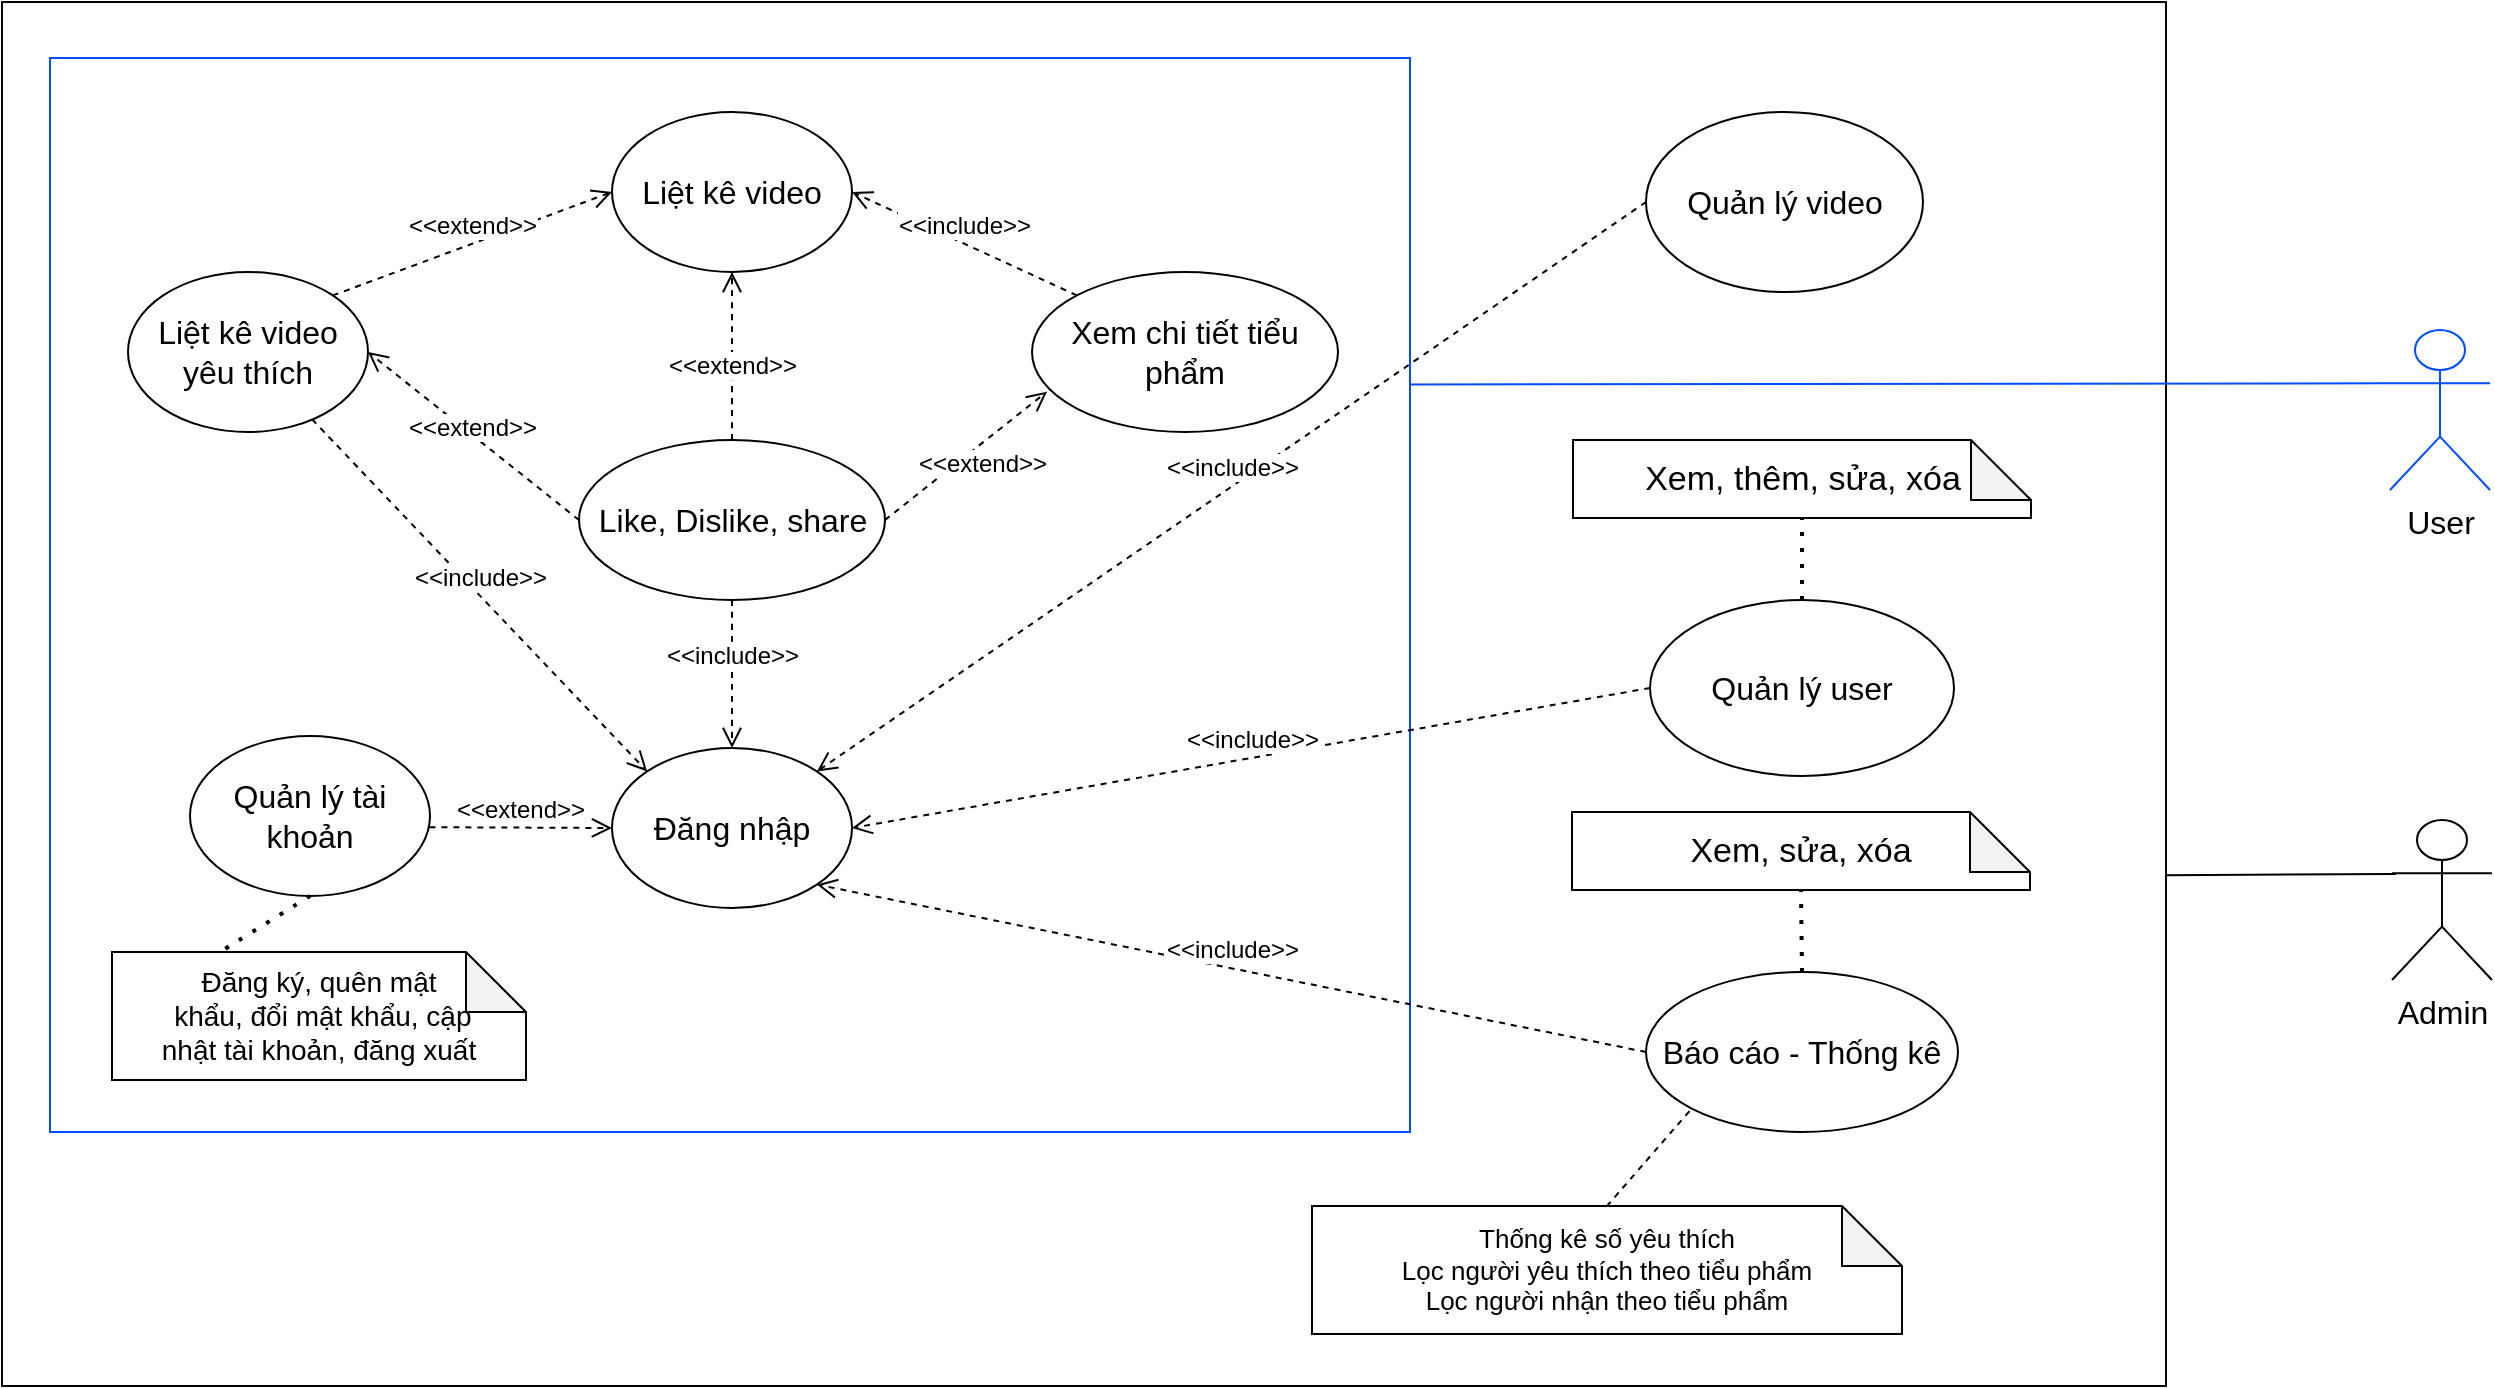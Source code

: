 <mxfile version="21.6.2" type="device" pages="6">
  <diagram name="chung" id="pchqL2Xdnr3KwB8-aX7h">
    <mxGraphModel dx="1450" dy="141" grid="0" gridSize="10" guides="1" tooltips="1" connect="1" arrows="1" fold="1" page="0" pageScale="1" pageWidth="1169" pageHeight="827" math="0" shadow="0">
      <root>
        <mxCell id="0" />
        <mxCell id="1" parent="0" />
        <mxCell id="G1xjiX3Q6_XSaGZ4B0QL-1" value="" style="rounded=0;whiteSpace=wrap;html=1;" parent="1" vertex="1">
          <mxGeometry x="-204" y="728" width="1082" height="692" as="geometry" />
        </mxCell>
        <mxCell id="G1xjiX3Q6_XSaGZ4B0QL-2" value="" style="rounded=0;whiteSpace=wrap;html=1;strokeColor=#004CFF;" parent="1" vertex="1">
          <mxGeometry x="-180" y="756" width="680" height="537" as="geometry" />
        </mxCell>
        <mxCell id="G1xjiX3Q6_XSaGZ4B0QL-22" value="Đăng nhập" style="ellipse;whiteSpace=wrap;html=1;fontSize=16;" parent="1" vertex="1">
          <mxGeometry x="101" y="1101" width="120" height="80" as="geometry" />
        </mxCell>
        <mxCell id="G1xjiX3Q6_XSaGZ4B0QL-23" value="Liệt kê video" style="ellipse;whiteSpace=wrap;html=1;fontSize=16;" parent="1" vertex="1">
          <mxGeometry x="101" y="783" width="120" height="80" as="geometry" />
        </mxCell>
        <mxCell id="G1xjiX3Q6_XSaGZ4B0QL-24" value="Liệt kê video yêu thích" style="ellipse;whiteSpace=wrap;html=1;fontSize=16;" parent="1" vertex="1">
          <mxGeometry x="-141" y="863" width="120" height="80" as="geometry" />
        </mxCell>
        <mxCell id="G1xjiX3Q6_XSaGZ4B0QL-25" value="Xem chi tiết tiểu phẩm" style="ellipse;whiteSpace=wrap;html=1;fontSize=16;" parent="1" vertex="1">
          <mxGeometry x="311" y="863" width="153" height="80" as="geometry" />
        </mxCell>
        <mxCell id="G1xjiX3Q6_XSaGZ4B0QL-26" value="Like, Dislike, share" style="ellipse;whiteSpace=wrap;html=1;fontSize=16;" parent="1" vertex="1">
          <mxGeometry x="84.5" y="947" width="153" height="80" as="geometry" />
        </mxCell>
        <mxCell id="G1xjiX3Q6_XSaGZ4B0QL-27" value="Quản lý tài khoản" style="ellipse;whiteSpace=wrap;html=1;fontSize=16;" parent="1" vertex="1">
          <mxGeometry x="-110" y="1095" width="120" height="80" as="geometry" />
        </mxCell>
        <mxCell id="G1xjiX3Q6_XSaGZ4B0QL-28" value="&amp;lt;&amp;lt;include&amp;gt;&amp;gt;" style="html=1;verticalAlign=bottom;labelBackgroundColor=default;endArrow=open;endFill=0;dashed=1;rounded=0;fontSize=12;startSize=8;endSize=8;curved=1;exitX=0;exitY=0;exitDx=0;exitDy=0;entryX=1;entryY=0.5;entryDx=0;entryDy=0;" parent="1" source="G1xjiX3Q6_XSaGZ4B0QL-25" target="G1xjiX3Q6_XSaGZ4B0QL-23" edge="1">
          <mxGeometry width="160" relative="1" as="geometry">
            <mxPoint x="83" y="1036" as="sourcePoint" />
            <mxPoint x="243" y="1036" as="targetPoint" />
          </mxGeometry>
        </mxCell>
        <mxCell id="G1xjiX3Q6_XSaGZ4B0QL-29" value="&amp;lt;&amp;lt;include&amp;gt;&amp;gt;" style="html=1;verticalAlign=bottom;labelBackgroundColor=default;endArrow=open;endFill=0;dashed=1;rounded=0;fontSize=12;startSize=8;endSize=8;curved=1;entryX=0.5;entryY=0;entryDx=0;entryDy=0;" parent="1" source="G1xjiX3Q6_XSaGZ4B0QL-26" target="G1xjiX3Q6_XSaGZ4B0QL-22" edge="1">
          <mxGeometry width="160" relative="1" as="geometry">
            <mxPoint x="268.5" y="951" as="sourcePoint" />
            <mxPoint x="145" y="951" as="targetPoint" />
          </mxGeometry>
        </mxCell>
        <mxCell id="G1xjiX3Q6_XSaGZ4B0QL-30" value="&amp;lt;&amp;lt;include&amp;gt;&amp;gt;" style="html=1;verticalAlign=bottom;labelBackgroundColor=default;endArrow=open;endFill=0;dashed=1;rounded=0;fontSize=12;startSize=8;endSize=8;curved=1;entryX=0;entryY=0;entryDx=0;entryDy=0;" parent="1" source="G1xjiX3Q6_XSaGZ4B0QL-24" target="G1xjiX3Q6_XSaGZ4B0QL-22" edge="1">
          <mxGeometry width="160" relative="1" as="geometry">
            <mxPoint x="-43.5" y="601" as="sourcePoint" />
            <mxPoint x="-70" y="533" as="targetPoint" />
          </mxGeometry>
        </mxCell>
        <mxCell id="G1xjiX3Q6_XSaGZ4B0QL-31" value="&amp;lt;&amp;lt;extend&amp;gt;&amp;gt;" style="html=1;verticalAlign=bottom;labelBackgroundColor=default;endArrow=open;endFill=0;dashed=1;rounded=0;fontSize=12;startSize=8;endSize=8;curved=1;exitX=1;exitY=0;exitDx=0;exitDy=0;entryX=0;entryY=0.5;entryDx=0;entryDy=0;" parent="1" source="G1xjiX3Q6_XSaGZ4B0QL-24" target="G1xjiX3Q6_XSaGZ4B0QL-23" edge="1">
          <mxGeometry width="160" relative="1" as="geometry">
            <mxPoint x="-43" y="582" as="sourcePoint" />
            <mxPoint x="117" y="582" as="targetPoint" />
          </mxGeometry>
        </mxCell>
        <mxCell id="G1xjiX3Q6_XSaGZ4B0QL-32" value="&amp;lt;&amp;lt;extend&amp;gt;&amp;gt;" style="html=1;verticalAlign=bottom;labelBackgroundColor=default;endArrow=open;endFill=0;dashed=1;rounded=0;fontSize=12;startSize=8;endSize=8;curved=1;exitX=1;exitY=0.5;exitDx=0;exitDy=0;entryX=0.049;entryY=0.748;entryDx=0;entryDy=0;entryPerimeter=0;" parent="1" source="G1xjiX3Q6_XSaGZ4B0QL-26" target="G1xjiX3Q6_XSaGZ4B0QL-25" edge="1">
          <mxGeometry x="-0.052" y="-14" width="160" relative="1" as="geometry">
            <mxPoint x="141" y="861" as="sourcePoint" />
            <mxPoint x="301" y="861" as="targetPoint" />
            <mxPoint x="1" as="offset" />
          </mxGeometry>
        </mxCell>
        <mxCell id="G1xjiX3Q6_XSaGZ4B0QL-33" value="&amp;lt;&amp;lt;extend&amp;gt;&amp;gt;" style="html=1;verticalAlign=bottom;labelBackgroundColor=default;endArrow=open;endFill=0;dashed=1;rounded=0;fontSize=12;startSize=8;endSize=8;curved=1;exitX=0.5;exitY=0;exitDx=0;exitDy=0;entryX=0.5;entryY=1;entryDx=0;entryDy=0;" parent="1" source="G1xjiX3Q6_XSaGZ4B0QL-26" target="G1xjiX3Q6_XSaGZ4B0QL-23" edge="1">
          <mxGeometry x="-0.333" width="160" relative="1" as="geometry">
            <mxPoint x="133" y="849.33" as="sourcePoint" />
            <mxPoint x="293" y="849.33" as="targetPoint" />
            <mxPoint as="offset" />
          </mxGeometry>
        </mxCell>
        <mxCell id="G1xjiX3Q6_XSaGZ4B0QL-34" value="&amp;lt;&amp;lt;extend&amp;gt;&amp;gt;" style="html=1;verticalAlign=bottom;labelBackgroundColor=default;endArrow=open;endFill=0;dashed=1;rounded=0;fontSize=12;startSize=8;endSize=8;curved=1;exitX=0.998;exitY=0.57;exitDx=0;exitDy=0;entryX=0;entryY=0.5;entryDx=0;entryDy=0;exitPerimeter=0;" parent="1" source="G1xjiX3Q6_XSaGZ4B0QL-27" target="G1xjiX3Q6_XSaGZ4B0QL-22" edge="1">
          <mxGeometry width="160" relative="1" as="geometry">
            <mxPoint x="19" y="993" as="sourcePoint" />
            <mxPoint x="179" y="993" as="targetPoint" />
          </mxGeometry>
        </mxCell>
        <mxCell id="G1xjiX3Q6_XSaGZ4B0QL-35" value="&amp;lt;&amp;lt;extend&amp;gt;&amp;gt;" style="html=1;verticalAlign=bottom;labelBackgroundColor=default;endArrow=open;endFill=0;dashed=1;rounded=0;fontSize=12;startSize=8;endSize=8;curved=1;exitX=0;exitY=0.5;exitDx=0;exitDy=0;entryX=1;entryY=0.5;entryDx=0;entryDy=0;" parent="1" source="G1xjiX3Q6_XSaGZ4B0QL-26" target="G1xjiX3Q6_XSaGZ4B0QL-24" edge="1">
          <mxGeometry x="-0.051" y="4" width="160" relative="1" as="geometry">
            <mxPoint x="-28" y="802" as="sourcePoint" />
            <mxPoint x="132" y="802" as="targetPoint" />
            <mxPoint x="-1" as="offset" />
          </mxGeometry>
        </mxCell>
        <mxCell id="G1xjiX3Q6_XSaGZ4B0QL-36" value="&lt;font style=&quot;font-size: 14px;&quot;&gt;Đăng ký, quên mật&lt;br&gt;&amp;nbsp;khẩu,&amp;nbsp;đổi mật khẩu, cập &lt;br&gt;nhật tài khoản, đăng xuất&lt;/font&gt;" style="shape=note;whiteSpace=wrap;html=1;backgroundOutline=1;darkOpacity=0.05;fontSize=13;" parent="1" vertex="1">
          <mxGeometry x="-149" y="1203" width="207" height="64" as="geometry" />
        </mxCell>
        <mxCell id="G1xjiX3Q6_XSaGZ4B0QL-37" value="" style="endArrow=none;dashed=1;html=1;dashPattern=1 3;strokeWidth=2;rounded=0;fontSize=12;startSize=8;endSize=8;curved=1;exitX=0.5;exitY=1;exitDx=0;exitDy=0;entryX=0.264;entryY=-0.006;entryDx=0;entryDy=0;entryPerimeter=0;" parent="1" source="G1xjiX3Q6_XSaGZ4B0QL-27" target="G1xjiX3Q6_XSaGZ4B0QL-36" edge="1">
          <mxGeometry width="50" height="50" relative="1" as="geometry">
            <mxPoint x="213" y="915" as="sourcePoint" />
            <mxPoint x="263" y="865" as="targetPoint" />
          </mxGeometry>
        </mxCell>
        <mxCell id="G1xjiX3Q6_XSaGZ4B0QL-38" value="Quản lý user" style="ellipse;whiteSpace=wrap;html=1;fontSize=16;" parent="1" vertex="1">
          <mxGeometry x="620" y="1027" width="152" height="88" as="geometry" />
        </mxCell>
        <mxCell id="G1xjiX3Q6_XSaGZ4B0QL-39" value="Quản lý video" style="ellipse;whiteSpace=wrap;html=1;fontSize=16;" parent="1" vertex="1">
          <mxGeometry x="618" y="783" width="138.5" height="90" as="geometry" />
        </mxCell>
        <mxCell id="G1xjiX3Q6_XSaGZ4B0QL-40" value="Báo cáo - Thống kê" style="ellipse;whiteSpace=wrap;html=1;fontSize=16;" parent="1" vertex="1">
          <mxGeometry x="618" y="1213" width="156" height="80" as="geometry" />
        </mxCell>
        <mxCell id="G1xjiX3Q6_XSaGZ4B0QL-41" value="&amp;lt;&amp;lt;include&amp;gt;&amp;gt;" style="html=1;verticalAlign=bottom;labelBackgroundColor=default;endArrow=open;endFill=0;dashed=1;rounded=0;fontSize=12;startSize=8;endSize=8;curved=1;exitX=0;exitY=0.5;exitDx=0;exitDy=0;entryX=1;entryY=0.5;entryDx=0;entryDy=0;" parent="1" source="G1xjiX3Q6_XSaGZ4B0QL-38" target="G1xjiX3Q6_XSaGZ4B0QL-22" edge="1">
          <mxGeometry width="160" relative="1" as="geometry">
            <mxPoint x="308" y="948" as="sourcePoint" />
            <mxPoint x="468" y="948" as="targetPoint" />
          </mxGeometry>
        </mxCell>
        <mxCell id="G1xjiX3Q6_XSaGZ4B0QL-42" value="&amp;lt;&amp;lt;include&amp;gt;&amp;gt;" style="html=1;verticalAlign=bottom;labelBackgroundColor=default;endArrow=open;endFill=0;dashed=1;rounded=0;fontSize=12;startSize=8;endSize=8;curved=1;entryX=1;entryY=0;entryDx=0;entryDy=0;exitX=0;exitY=0.5;exitDx=0;exitDy=0;" parent="1" source="G1xjiX3Q6_XSaGZ4B0QL-39" target="G1xjiX3Q6_XSaGZ4B0QL-22" edge="1">
          <mxGeometry width="160" relative="1" as="geometry">
            <mxPoint x="276" y="1102" as="sourcePoint" />
            <mxPoint x="436" y="1102" as="targetPoint" />
          </mxGeometry>
        </mxCell>
        <mxCell id="G1xjiX3Q6_XSaGZ4B0QL-43" value="&amp;lt;&amp;lt;include&amp;gt;&amp;gt;" style="html=1;verticalAlign=bottom;labelBackgroundColor=default;endArrow=open;endFill=0;dashed=1;rounded=0;fontSize=12;startSize=8;endSize=8;curved=1;entryX=1;entryY=1;entryDx=0;entryDy=0;exitX=0;exitY=0.5;exitDx=0;exitDy=0;" parent="1" source="G1xjiX3Q6_XSaGZ4B0QL-40" target="G1xjiX3Q6_XSaGZ4B0QL-22" edge="1">
          <mxGeometry width="160" relative="1" as="geometry">
            <mxPoint x="253" y="1103" as="sourcePoint" />
            <mxPoint x="413" y="1103" as="targetPoint" />
          </mxGeometry>
        </mxCell>
        <mxCell id="G1xjiX3Q6_XSaGZ4B0QL-44" value="&lt;span style=&quot;font-size: 13px;&quot;&gt;Thống kê số yêu thích&lt;br style=&quot;font-size: 13px;&quot;&gt;&lt;/span&gt;Lọc người yêu thích theo tiểu phẩm&lt;br style=&quot;font-size: 13px;&quot;&gt;Lọc người nhận theo tiểu phẩm" style="shape=note;whiteSpace=wrap;html=1;backgroundOutline=1;darkOpacity=0.05;fontSize=13;" parent="1" vertex="1">
          <mxGeometry x="451" y="1330" width="295" height="64" as="geometry" />
        </mxCell>
        <mxCell id="G1xjiX3Q6_XSaGZ4B0QL-45" value="" style="endArrow=none;dashed=1;html=1;rounded=0;fontSize=12;startSize=8;endSize=8;curved=1;exitX=0.5;exitY=0;exitDx=0;exitDy=0;exitPerimeter=0;entryX=0;entryY=1;entryDx=0;entryDy=0;" parent="1" source="G1xjiX3Q6_XSaGZ4B0QL-44" target="G1xjiX3Q6_XSaGZ4B0QL-40" edge="1">
          <mxGeometry width="50" height="50" relative="1" as="geometry">
            <mxPoint x="211" y="1102" as="sourcePoint" />
            <mxPoint x="261" y="1052" as="targetPoint" />
          </mxGeometry>
        </mxCell>
        <mxCell id="G1xjiX3Q6_XSaGZ4B0QL-46" value="User&lt;br&gt;" style="shape=umlActor;verticalLabelPosition=bottom;verticalAlign=top;html=1;outlineConnect=0;fontSize=16;strokeColor=#004cff;" parent="1" vertex="1">
          <mxGeometry x="990" y="892" width="50" height="80" as="geometry" />
        </mxCell>
        <mxCell id="G1xjiX3Q6_XSaGZ4B0QL-47" value="" style="endArrow=none;html=1;rounded=0;fontSize=12;startSize=8;endSize=8;curved=1;entryX=0;entryY=0.333;entryDx=0;entryDy=0;entryPerimeter=0;strokeColor=#004cff;exitX=1;exitY=0.304;exitDx=0;exitDy=0;exitPerimeter=0;" parent="1" source="G1xjiX3Q6_XSaGZ4B0QL-2" target="G1xjiX3Q6_XSaGZ4B0QL-46" edge="1">
          <mxGeometry width="50" height="50" relative="1" as="geometry">
            <mxPoint x="501" y="919" as="sourcePoint" />
            <mxPoint x="475" y="906" as="targetPoint" />
          </mxGeometry>
        </mxCell>
        <mxCell id="G1xjiX3Q6_XSaGZ4B0QL-67" value="Admin&lt;br&gt;" style="shape=umlActor;verticalLabelPosition=bottom;verticalAlign=top;html=1;outlineConnect=0;fontSize=16;strokeColor=#000000;" parent="1" vertex="1">
          <mxGeometry x="991" y="1137" width="50" height="80" as="geometry" />
        </mxCell>
        <mxCell id="G1xjiX3Q6_XSaGZ4B0QL-68" value="" style="endArrow=none;html=1;rounded=0;fontSize=12;startSize=8;endSize=8;curved=1;entryX=0;entryY=0.333;entryDx=0;entryDy=0;entryPerimeter=0;strokeColor=#000000;exitX=1;exitY=0.631;exitDx=0;exitDy=0;exitPerimeter=0;" parent="1" source="G1xjiX3Q6_XSaGZ4B0QL-1" edge="1">
          <mxGeometry width="50" height="50" relative="1" as="geometry">
            <mxPoint x="503" y="1164" as="sourcePoint" />
            <mxPoint x="993" y="1164" as="targetPoint" />
          </mxGeometry>
        </mxCell>
        <mxCell id="G1xjiX3Q6_XSaGZ4B0QL-69" value="Xem, thêm, sửa, xóa" style="shape=note;whiteSpace=wrap;html=1;backgroundOutline=1;darkOpacity=0.05;fontSize=17;" parent="1" vertex="1">
          <mxGeometry x="581.5" y="947" width="229" height="39" as="geometry" />
        </mxCell>
        <mxCell id="G1xjiX3Q6_XSaGZ4B0QL-70" value="" style="endArrow=none;dashed=1;html=1;dashPattern=1 3;strokeWidth=2;rounded=0;exitX=0.5;exitY=0;exitDx=0;exitDy=0;entryX=0.5;entryY=1;entryDx=0;entryDy=0;entryPerimeter=0;" parent="1" source="G1xjiX3Q6_XSaGZ4B0QL-38" target="G1xjiX3Q6_XSaGZ4B0QL-69" edge="1">
          <mxGeometry width="50" height="50" relative="1" as="geometry">
            <mxPoint x="383" y="1109" as="sourcePoint" />
            <mxPoint x="433" y="1059" as="targetPoint" />
          </mxGeometry>
        </mxCell>
        <mxCell id="G1xjiX3Q6_XSaGZ4B0QL-71" value="Xem, sửa, xóa" style="shape=note;whiteSpace=wrap;html=1;backgroundOutline=1;darkOpacity=0.05;fontSize=17;" parent="1" vertex="1">
          <mxGeometry x="581" y="1133" width="229" height="39" as="geometry" />
        </mxCell>
        <mxCell id="G1xjiX3Q6_XSaGZ4B0QL-72" value="" style="endArrow=none;dashed=1;html=1;dashPattern=1 3;strokeWidth=2;rounded=0;exitX=0.5;exitY=0;exitDx=0;exitDy=0;entryX=0.5;entryY=1;entryDx=0;entryDy=0;entryPerimeter=0;" parent="1" source="G1xjiX3Q6_XSaGZ4B0QL-40" target="G1xjiX3Q6_XSaGZ4B0QL-71" edge="1">
          <mxGeometry width="50" height="50" relative="1" as="geometry">
            <mxPoint x="699.5" y="1213" as="sourcePoint" />
            <mxPoint x="436.5" y="1245" as="targetPoint" />
          </mxGeometry>
        </mxCell>
      </root>
    </mxGraphModel>
  </diagram>
  <diagram id="V80N4O-dHyJAbM-5wkIa" name="quản lý video">
    <mxGraphModel dx="1450" dy="541" grid="0" gridSize="10" guides="1" tooltips="1" connect="1" arrows="1" fold="1" page="0" pageScale="1" pageWidth="827" pageHeight="1169" math="0" shadow="0">
      <root>
        <mxCell id="0" />
        <mxCell id="1" parent="0" />
        <mxCell id="N6VOg1g06ja1B2n96tDp-2" value="" style="rounded=0;whiteSpace=wrap;html=1;" parent="1" vertex="1">
          <mxGeometry x="110" y="10" width="740" height="500" as="geometry" />
        </mxCell>
        <mxCell id="N6VOg1g06ja1B2n96tDp-1" value="Quản lý video" style="ellipse;whiteSpace=wrap;html=1;verticalAlign=middle;" parent="1" vertex="1">
          <mxGeometry x="480" y="250" width="120" height="80" as="geometry" />
        </mxCell>
        <mxCell id="EIW5co4W_cx9T2R3ey5W-2" value="Thêm video" style="ellipse;whiteSpace=wrap;html=1;" parent="1" vertex="1">
          <mxGeometry x="630" y="130" width="90" height="60" as="geometry" />
        </mxCell>
        <mxCell id="EIW5co4W_cx9T2R3ey5W-3" value="Sửa video&lt;br&gt;" style="ellipse;whiteSpace=wrap;html=1;" parent="1" vertex="1">
          <mxGeometry x="690" y="260" width="90" height="60" as="geometry" />
        </mxCell>
        <mxCell id="EIW5co4W_cx9T2R3ey5W-4" value="Xóa video&lt;br&gt;" style="ellipse;whiteSpace=wrap;html=1;" parent="1" vertex="1">
          <mxGeometry x="630" y="380" width="90" height="60" as="geometry" />
        </mxCell>
        <mxCell id="F_HHXZ-mFM-RM3RXxnh5-3" value="&amp;lt;&amp;lt;include&amp;gt;&amp;gt;" style="html=1;verticalAlign=bottom;labelBackgroundColor=none;endArrow=open;endFill=0;dashed=1;rounded=0;exitX=0.5;exitY=1;exitDx=0;exitDy=0;entryX=1;entryY=0;entryDx=0;entryDy=0;" parent="1" source="EIW5co4W_cx9T2R3ey5W-2" target="N6VOg1g06ja1B2n96tDp-1" edge="1">
          <mxGeometry width="160" relative="1" as="geometry">
            <mxPoint x="380" y="285" as="sourcePoint" />
            <mxPoint x="540" y="285" as="targetPoint" />
          </mxGeometry>
        </mxCell>
        <mxCell id="F_HHXZ-mFM-RM3RXxnh5-4" value="&amp;lt;&amp;lt;include&amp;gt;&amp;gt;" style="html=1;verticalAlign=bottom;labelBackgroundColor=none;endArrow=open;endFill=0;dashed=1;rounded=0;exitX=0;exitY=0.5;exitDx=0;exitDy=0;entryX=1;entryY=0.5;entryDx=0;entryDy=0;" parent="1" source="EIW5co4W_cx9T2R3ey5W-3" target="N6VOg1g06ja1B2n96tDp-1" edge="1">
          <mxGeometry x="-0.005" width="160" relative="1" as="geometry">
            <mxPoint x="380" y="285" as="sourcePoint" />
            <mxPoint x="540" y="285" as="targetPoint" />
            <mxPoint as="offset" />
          </mxGeometry>
        </mxCell>
        <mxCell id="F_HHXZ-mFM-RM3RXxnh5-6" value="&amp;lt;&amp;lt;include&amp;gt;&amp;gt;" style="html=1;verticalAlign=bottom;labelBackgroundColor=none;endArrow=open;endFill=0;dashed=1;rounded=0;exitX=0;exitY=0;exitDx=0;exitDy=0;entryX=1;entryY=1;entryDx=0;entryDy=0;" parent="1" source="EIW5co4W_cx9T2R3ey5W-4" target="N6VOg1g06ja1B2n96tDp-1" edge="1">
          <mxGeometry width="160" relative="1" as="geometry">
            <mxPoint x="380" y="285" as="sourcePoint" />
            <mxPoint x="540" y="285" as="targetPoint" />
          </mxGeometry>
        </mxCell>
        <mxCell id="yfTO383W0LWWwYmrGw_a-2" value="" style="endArrow=none;dashed=1;html=1;dashPattern=1 3;strokeWidth=2;rounded=0;exitX=0.5;exitY=0;exitDx=0;exitDy=0;entryX=0.5;entryY=1;entryDx=0;entryDy=0;entryPerimeter=0;" parent="1" edge="1">
          <mxGeometry width="50" height="50" relative="1" as="geometry">
            <mxPoint x="305" y="155" as="sourcePoint" />
            <mxPoint x="300" y="190" as="targetPoint" />
          </mxGeometry>
        </mxCell>
        <mxCell id="yfTO383W0LWWwYmrGw_a-4" value="&amp;lt;&amp;lt;extend&amp;gt;&amp;gt;" style="html=1;verticalAlign=bottom;labelBackgroundColor=none;endArrow=open;endFill=0;dashed=1;rounded=0;exitX=0.5;exitY=0;exitDx=0;exitDy=0;entryX=0.5;entryY=1;entryDx=0;entryDy=0;" parent="1" edge="1">
          <mxGeometry width="160" relative="1" as="geometry">
            <mxPoint x="330" y="250" as="sourcePoint" />
            <mxPoint x="305" y="320" as="targetPoint" />
          </mxGeometry>
        </mxCell>
        <mxCell id="yfTO383W0LWWwYmrGw_a-5" value="" style="rounded=0;whiteSpace=wrap;html=1;strokeColor=#ff0000;" parent="1" vertex="1">
          <mxGeometry x="160" y="30" width="300" height="460" as="geometry" />
        </mxCell>
        <mxCell id="yfTO383W0LWWwYmrGw_a-6" value="Xem video" style="ellipse;whiteSpace=wrap;html=1;" parent="1" vertex="1">
          <mxGeometry x="260" y="155" width="90" height="60" as="geometry" />
        </mxCell>
        <mxCell id="yfTO383W0LWWwYmrGw_a-7" value="Like, Unlike, Share" style="ellipse;whiteSpace=wrap;html=1;" parent="1" vertex="1">
          <mxGeometry x="260" y="260" width="90" height="60" as="geometry" />
        </mxCell>
        <mxCell id="yfTO383W0LWWwYmrGw_a-8" value="&amp;lt;&amp;lt;include&amp;gt;&amp;gt;" style="html=1;verticalAlign=bottom;labelBackgroundColor=none;endArrow=open;endFill=0;dashed=1;rounded=0;exitX=1;exitY=1;exitDx=0;exitDy=0;entryX=0;entryY=0;entryDx=0;entryDy=0;" parent="1" source="yfTO383W0LWWwYmrGw_a-6" target="N6VOg1g06ja1B2n96tDp-1" edge="1">
          <mxGeometry width="160" relative="1" as="geometry">
            <mxPoint x="380" y="285" as="sourcePoint" />
            <mxPoint x="498" y="260" as="targetPoint" />
          </mxGeometry>
        </mxCell>
        <mxCell id="yfTO383W0LWWwYmrGw_a-9" value="&amp;lt;&amp;lt;include&amp;gt;&amp;gt;" style="html=1;verticalAlign=bottom;labelBackgroundColor=none;endArrow=open;endFill=0;dashed=1;rounded=0;exitX=1;exitY=0.5;exitDx=0;exitDy=0;entryX=0;entryY=0.5;entryDx=0;entryDy=0;" parent="1" source="yfTO383W0LWWwYmrGw_a-7" target="N6VOg1g06ja1B2n96tDp-1" edge="1">
          <mxGeometry width="160" relative="1" as="geometry">
            <mxPoint x="380" y="285" as="sourcePoint" />
            <mxPoint x="480" y="290" as="targetPoint" />
          </mxGeometry>
        </mxCell>
        <mxCell id="yfTO383W0LWWwYmrGw_a-10" value="Xem thông tin chi tiết video&lt;br&gt;" style="shape=note;whiteSpace=wrap;html=1;backgroundOutline=1;darkOpacity=0.05;fontSize=13;" parent="1" vertex="1">
          <mxGeometry x="190" y="40" width="230" height="60" as="geometry" />
        </mxCell>
        <mxCell id="yfTO383W0LWWwYmrGw_a-11" value="Xem danh sách video yêu thích" style="ellipse;whiteSpace=wrap;html=1;" parent="1" vertex="1">
          <mxGeometry x="240" y="370" width="130" height="70" as="geometry" />
        </mxCell>
        <mxCell id="yfTO383W0LWWwYmrGw_a-12" value="" style="endArrow=none;dashed=1;html=1;dashPattern=1 3;strokeWidth=2;rounded=0;exitX=0.5;exitY=0;exitDx=0;exitDy=0;entryX=0.5;entryY=1;entryDx=0;entryDy=0;entryPerimeter=0;" parent="1" source="yfTO383W0LWWwYmrGw_a-6" target="yfTO383W0LWWwYmrGw_a-10" edge="1">
          <mxGeometry width="50" height="50" relative="1" as="geometry">
            <mxPoint x="510" y="390" as="sourcePoint" />
            <mxPoint x="560" y="340" as="targetPoint" />
          </mxGeometry>
        </mxCell>
        <mxCell id="yfTO383W0LWWwYmrGw_a-13" value="&amp;lt;&amp;lt;extend&amp;gt;&amp;gt;" style="html=1;verticalAlign=bottom;labelBackgroundColor=none;endArrow=open;endFill=0;dashed=1;rounded=0;exitX=0.5;exitY=0;exitDx=0;exitDy=0;entryX=0.5;entryY=1;entryDx=0;entryDy=0;" parent="1" source="yfTO383W0LWWwYmrGw_a-11" target="yfTO383W0LWWwYmrGw_a-7" edge="1">
          <mxGeometry width="160" relative="1" as="geometry">
            <mxPoint x="460" y="370" as="sourcePoint" />
            <mxPoint x="620" y="370" as="targetPoint" />
          </mxGeometry>
        </mxCell>
        <mxCell id="yfTO383W0LWWwYmrGw_a-14" value="Actor" style="shape=umlActor;verticalLabelPosition=bottom;verticalAlign=top;html=1;" parent="1" vertex="1">
          <mxGeometry x="970" y="260" width="30" height="60" as="geometry" />
        </mxCell>
        <mxCell id="yfTO383W0LWWwYmrGw_a-15" value="Actor" style="shape=umlActor;verticalLabelPosition=bottom;verticalAlign=top;html=1;strokeColor=#ff0000;" parent="1" vertex="1">
          <mxGeometry x="-20" y="260" width="30" height="60" as="geometry" />
        </mxCell>
        <mxCell id="yfTO383W0LWWwYmrGw_a-16" value="" style="endArrow=none;html=1;rounded=0;entryX=0;entryY=0.333;entryDx=0;entryDy=0;entryPerimeter=0;exitX=1;exitY=0.54;exitDx=0;exitDy=0;exitPerimeter=0;" parent="1" source="N6VOg1g06ja1B2n96tDp-2" target="yfTO383W0LWWwYmrGw_a-14" edge="1">
          <mxGeometry width="50" height="50" relative="1" as="geometry">
            <mxPoint x="850" y="280" as="sourcePoint" />
            <mxPoint x="560" y="240" as="targetPoint" />
          </mxGeometry>
        </mxCell>
        <mxCell id="yfTO383W0LWWwYmrGw_a-17" value="" style="endArrow=none;html=1;rounded=0;entryX=0;entryY=0.54;entryDx=0;entryDy=0;entryPerimeter=0;exitX=1;exitY=0.333;exitDx=0;exitDy=0;exitPerimeter=0;strokeColor=#ff0000;" parent="1" source="yfTO383W0LWWwYmrGw_a-15" target="yfTO383W0LWWwYmrGw_a-5" edge="1">
          <mxGeometry width="50" height="50" relative="1" as="geometry">
            <mxPoint x="110" y="250" as="sourcePoint" />
            <mxPoint x="230" y="250" as="targetPoint" />
          </mxGeometry>
        </mxCell>
      </root>
    </mxGraphModel>
  </diagram>
  <diagram id="BXA1moxuXm06IS9qexzj" name="ql-user">
    <mxGraphModel dx="1050" dy="541" grid="1" gridSize="10" guides="1" tooltips="1" connect="1" arrows="1" fold="1" page="1" pageScale="1" pageWidth="827" pageHeight="1169" math="0" shadow="0">
      <root>
        <mxCell id="0" />
        <mxCell id="1" parent="0" />
        <mxCell id="uO4E-10YxNOUCIaKpg1h-1" value="Quản lý tài khoản" style="ellipse;whiteSpace=wrap;html=1;" parent="1" vertex="1">
          <mxGeometry x="330" y="200" width="120" height="80" as="geometry" />
        </mxCell>
        <mxCell id="uO4E-10YxNOUCIaKpg1h-2" value="Đăng ký" style="ellipse;whiteSpace=wrap;html=1;" parent="1" vertex="1">
          <mxGeometry x="508" y="103" width="110" height="60" as="geometry" />
        </mxCell>
        <mxCell id="uO4E-10YxNOUCIaKpg1h-3" value="Quên mật khẩu" style="ellipse;whiteSpace=wrap;html=1;" parent="1" vertex="1">
          <mxGeometry x="330" y="64" width="120" height="80" as="geometry" />
        </mxCell>
        <mxCell id="uO4E-10YxNOUCIaKpg1h-4" value="Đổi mật khẩu" style="ellipse;whiteSpace=wrap;html=1;" parent="1" vertex="1">
          <mxGeometry x="179" y="327" width="120" height="80" as="geometry" />
        </mxCell>
        <mxCell id="uO4E-10YxNOUCIaKpg1h-5" value="Cập nhật thông tin tài khoản" style="ellipse;whiteSpace=wrap;html=1;" parent="1" vertex="1">
          <mxGeometry x="471" y="327" width="110" height="80" as="geometry" />
        </mxCell>
        <mxCell id="uO4E-10YxNOUCIaKpg1h-6" value="Đăng xuất" style="ellipse;whiteSpace=wrap;html=1;" parent="1" vertex="1">
          <mxGeometry x="169" y="86" width="110" height="80" as="geometry" />
        </mxCell>
        <mxCell id="uO4E-10YxNOUCIaKpg1h-7" value="&amp;lt;&amp;lt;include&amp;gt;&amp;gt;" style="html=1;verticalAlign=bottom;labelBackgroundColor=default;endArrow=open;endFill=0;dashed=1;rounded=0;exitX=0.5;exitY=1;exitDx=0;exitDy=0;entryX=0.5;entryY=0;entryDx=0;entryDy=0;" parent="1" source="uO4E-10YxNOUCIaKpg1h-3" target="uO4E-10YxNOUCIaKpg1h-1" edge="1">
          <mxGeometry x="0.0" y="1" width="160" relative="1" as="geometry">
            <mxPoint x="350" y="120" as="sourcePoint" />
            <mxPoint x="510" y="120" as="targetPoint" />
            <mxPoint y="-1" as="offset" />
          </mxGeometry>
        </mxCell>
        <mxCell id="uO4E-10YxNOUCIaKpg1h-8" value="&amp;lt;&amp;lt;include&amp;gt;&amp;gt;" style="html=1;verticalAlign=bottom;labelBackgroundColor=default;endArrow=open;endFill=0;dashed=1;rounded=0;exitX=0;exitY=1;exitDx=0;exitDy=0;entryX=1;entryY=0;entryDx=0;entryDy=0;" parent="1" source="uO4E-10YxNOUCIaKpg1h-2" target="uO4E-10YxNOUCIaKpg1h-1" edge="1">
          <mxGeometry x="0.252" y="-2" width="160" relative="1" as="geometry">
            <mxPoint x="320" y="190" as="sourcePoint" />
            <mxPoint x="480" y="190" as="targetPoint" />
            <mxPoint as="offset" />
          </mxGeometry>
        </mxCell>
        <mxCell id="uO4E-10YxNOUCIaKpg1h-9" value="&amp;lt;&amp;lt;include&amp;gt;&amp;gt;" style="html=1;verticalAlign=bottom;labelBackgroundColor=default;endArrow=open;endFill=0;dashed=1;rounded=0;entryX=0;entryY=0;entryDx=0;entryDy=0;exitX=1;exitY=1;exitDx=0;exitDy=0;" parent="1" source="uO4E-10YxNOUCIaKpg1h-6" target="uO4E-10YxNOUCIaKpg1h-1" edge="1">
          <mxGeometry x="-0.023" y="5" width="160" relative="1" as="geometry">
            <mxPoint x="370" y="129.5" as="sourcePoint" />
            <mxPoint x="530" y="129.5" as="targetPoint" />
            <mxPoint y="1" as="offset" />
          </mxGeometry>
        </mxCell>
        <mxCell id="uO4E-10YxNOUCIaKpg1h-10" value="&amp;lt;&amp;lt;include&amp;gt;&amp;gt;" style="html=1;verticalAlign=bottom;labelBackgroundColor=default;endArrow=open;endFill=0;dashed=1;rounded=0;exitX=0;exitY=0;exitDx=0;exitDy=0;entryX=1;entryY=1;entryDx=0;entryDy=0;" parent="1" source="uO4E-10YxNOUCIaKpg1h-5" target="uO4E-10YxNOUCIaKpg1h-1" edge="1">
          <mxGeometry y="20" width="160" relative="1" as="geometry">
            <mxPoint x="440" y="260" as="sourcePoint" />
            <mxPoint x="600" y="260" as="targetPoint" />
            <mxPoint as="offset" />
          </mxGeometry>
        </mxCell>
        <mxCell id="uO4E-10YxNOUCIaKpg1h-11" value="&amp;lt;&amp;lt;include&amp;gt;&amp;gt;" style="html=1;verticalAlign=bottom;labelBackgroundColor=default;endArrow=open;endFill=0;dashed=1;rounded=0;exitX=0.5;exitY=0;exitDx=0;exitDy=0;entryX=0;entryY=1;entryDx=0;entryDy=0;" parent="1" source="uO4E-10YxNOUCIaKpg1h-4" target="uO4E-10YxNOUCIaKpg1h-1" edge="1">
          <mxGeometry width="160" relative="1" as="geometry">
            <mxPoint x="390" y="300" as="sourcePoint" />
            <mxPoint x="550" y="300" as="targetPoint" />
          </mxGeometry>
        </mxCell>
        <mxCell id="uO4E-10YxNOUCIaKpg1h-12" value="Admin&lt;br&gt;" style="shape=umlActor;verticalLabelPosition=bottom;verticalAlign=top;html=1;outlineConnect=0;fontSize=16;labelBackgroundColor=default;" parent="1" vertex="1">
          <mxGeometry x="92" y="220" width="30" height="60" as="geometry" />
        </mxCell>
        <mxCell id="uO4E-10YxNOUCIaKpg1h-13" value="User&lt;br&gt;" style="shape=umlActor;verticalLabelPosition=bottom;verticalAlign=top;html=1;outlineConnect=0;fontSize=16;strokeColor=#330000;" parent="1" vertex="1">
          <mxGeometry x="669" y="220" width="30" height="60" as="geometry" />
        </mxCell>
        <mxCell id="uO4E-10YxNOUCIaKpg1h-14" value="" style="endArrow=none;html=1;rounded=0;exitX=1;exitY=0.333;exitDx=0;exitDy=0;exitPerimeter=0;entryX=0;entryY=0.5;entryDx=0;entryDy=0;" parent="1" source="uO4E-10YxNOUCIaKpg1h-12" target="uO4E-10YxNOUCIaKpg1h-1" edge="1">
          <mxGeometry width="50" height="50" relative="1" as="geometry">
            <mxPoint x="492" y="316" as="sourcePoint" />
            <mxPoint x="332" y="240" as="targetPoint" />
          </mxGeometry>
        </mxCell>
        <mxCell id="uO4E-10YxNOUCIaKpg1h-15" value="" style="endArrow=none;html=1;rounded=0;exitX=1;exitY=0.333;exitDx=0;exitDy=0;exitPerimeter=0;entryX=1;entryY=0.5;entryDx=0;entryDy=0;" parent="1" source="uO4E-10YxNOUCIaKpg1h-13" target="uO4E-10YxNOUCIaKpg1h-1" edge="1">
          <mxGeometry width="50" height="50" relative="1" as="geometry">
            <mxPoint x="492" y="316" as="sourcePoint" />
            <mxPoint x="542" y="266" as="targetPoint" />
          </mxGeometry>
        </mxCell>
      </root>
    </mxGraphModel>
  </diagram>
  <diagram id="v_nBha78XubvZtBDtWs3" name="báo cáo">
    <mxGraphModel dx="1877" dy="541" grid="1" gridSize="10" guides="1" tooltips="1" connect="1" arrows="1" fold="1" page="1" pageScale="1" pageWidth="827" pageHeight="1169" math="0" shadow="0">
      <root>
        <mxCell id="0" />
        <mxCell id="1" parent="0" />
        <mxCell id="h07Tmu-ttLui2zf7XWEb-1" value="Quản lý Báo cáo - Thống kê" style="ellipse;whiteSpace=wrap;html=1;fontSize=16;" vertex="1" parent="1">
          <mxGeometry x="129" y="163" width="156" height="80" as="geometry" />
        </mxCell>
        <mxCell id="h07Tmu-ttLui2zf7XWEb-2" value="Thống kê sống người yêu thích" style="ellipse;whiteSpace=wrap;html=1;fontSize=16;" vertex="1" parent="1">
          <mxGeometry x="131" y="31" width="152" height="80" as="geometry" />
        </mxCell>
        <mxCell id="h07Tmu-ttLui2zf7XWEb-3" value="Lọc người yêu thích theo tiểu phẩm" style="ellipse;whiteSpace=wrap;html=1;fontSize=16;" vertex="1" parent="1">
          <mxGeometry x="415" y="151.5" width="162" height="103" as="geometry" />
        </mxCell>
        <mxCell id="h07Tmu-ttLui2zf7XWEb-4" value="Lọc người nhận theo tiểu phẩm" style="ellipse;whiteSpace=wrap;html=1;fontSize=16;" vertex="1" parent="1">
          <mxGeometry x="126" y="314" width="162" height="103" as="geometry" />
        </mxCell>
        <mxCell id="h07Tmu-ttLui2zf7XWEb-5" value="&amp;lt;&amp;lt;include&amp;gt;&amp;gt;" style="html=1;verticalAlign=bottom;labelBackgroundColor=default;endArrow=open;endFill=0;dashed=1;rounded=0;exitX=0.5;exitY=1;exitDx=0;exitDy=0;entryX=0.5;entryY=0;entryDx=0;entryDy=0;" edge="1" parent="1" source="h07Tmu-ttLui2zf7XWEb-2" target="h07Tmu-ttLui2zf7XWEb-1">
          <mxGeometry x="-0.037" width="160" relative="1" as="geometry">
            <mxPoint x="219" y="107" as="sourcePoint" />
            <mxPoint x="219" y="163" as="targetPoint" />
            <mxPoint as="offset" />
          </mxGeometry>
        </mxCell>
        <mxCell id="h07Tmu-ttLui2zf7XWEb-6" value="Admin&lt;br&gt;" style="shape=umlActor;verticalLabelPosition=bottom;verticalAlign=top;html=1;outlineConnect=0;fontSize=16;labelBackgroundColor=default;" vertex="1" parent="1">
          <mxGeometry x="-58" y="183" width="30" height="60" as="geometry" />
        </mxCell>
        <mxCell id="h07Tmu-ttLui2zf7XWEb-7" value="&amp;lt;&amp;lt;include&amp;gt;&amp;gt;" style="html=1;verticalAlign=bottom;labelBackgroundColor=default;endArrow=open;endFill=0;dashed=1;rounded=0;exitX=1;exitY=0.5;exitDx=0;exitDy=0;entryX=1;entryY=0.5;entryDx=0;entryDy=0;" edge="1" parent="1" source="h07Tmu-ttLui2zf7XWEb-3" target="h07Tmu-ttLui2zf7XWEb-1">
          <mxGeometry x="-0.037" width="160" relative="1" as="geometry">
            <mxPoint x="115" y="121" as="sourcePoint" />
            <mxPoint x="115" y="173" as="targetPoint" />
            <mxPoint as="offset" />
          </mxGeometry>
        </mxCell>
        <mxCell id="h07Tmu-ttLui2zf7XWEb-8" value="&amp;lt;&amp;lt;include&amp;gt;&amp;gt;" style="html=1;verticalAlign=bottom;labelBackgroundColor=default;endArrow=open;endFill=0;dashed=1;rounded=0;exitX=0.5;exitY=0;exitDx=0;exitDy=0;entryX=0.5;entryY=1;entryDx=0;entryDy=0;" edge="1" parent="1" source="h07Tmu-ttLui2zf7XWEb-4" target="h07Tmu-ttLui2zf7XWEb-1">
          <mxGeometry x="-0.037" width="160" relative="1" as="geometry">
            <mxPoint x="55" y="265" as="sourcePoint" />
            <mxPoint x="152" y="265" as="targetPoint" />
            <mxPoint as="offset" />
          </mxGeometry>
        </mxCell>
        <mxCell id="h07Tmu-ttLui2zf7XWEb-9" value="" style="endArrow=none;html=1;rounded=0;fontSize=12;startSize=8;endSize=8;curved=1;exitX=0;exitY=0.5;exitDx=0;exitDy=0;entryX=0;entryY=0.333;entryDx=0;entryDy=0;entryPerimeter=0;" edge="1" parent="1" source="h07Tmu-ttLui2zf7XWEb-1" target="h07Tmu-ttLui2zf7XWEb-6">
          <mxGeometry width="50" height="50" relative="1" as="geometry">
            <mxPoint x="119" y="225" as="sourcePoint" />
            <mxPoint x="169" y="175" as="targetPoint" />
          </mxGeometry>
        </mxCell>
      </root>
    </mxGraphModel>
  </diagram>
  <diagram id="bcj5qmsd3nrMH5MJvadT" name="tài khoản">
    <mxGraphModel dx="1050" dy="541" grid="1" gridSize="10" guides="1" tooltips="1" connect="1" arrows="1" fold="1" page="1" pageScale="1" pageWidth="827" pageHeight="1169" math="0" shadow="0">
      <root>
        <mxCell id="0" />
        <mxCell id="1" parent="0" />
        <mxCell id="ICbXkTGlY74B1HrCK5tl-1" value="Quản lý tài khoản" style="ellipse;whiteSpace=wrap;html=1;" vertex="1" parent="1">
          <mxGeometry x="330" y="200" width="120" height="80" as="geometry" />
        </mxCell>
        <mxCell id="ICbXkTGlY74B1HrCK5tl-2" value="Đăng ký" style="ellipse;whiteSpace=wrap;html=1;" vertex="1" parent="1">
          <mxGeometry x="508" y="103" width="110" height="60" as="geometry" />
        </mxCell>
        <mxCell id="ICbXkTGlY74B1HrCK5tl-3" value="Quên mật khẩu" style="ellipse;whiteSpace=wrap;html=1;" vertex="1" parent="1">
          <mxGeometry x="330" y="64" width="120" height="80" as="geometry" />
        </mxCell>
        <mxCell id="ICbXkTGlY74B1HrCK5tl-4" value="Đổi mật khẩu" style="ellipse;whiteSpace=wrap;html=1;" vertex="1" parent="1">
          <mxGeometry x="179" y="327" width="120" height="80" as="geometry" />
        </mxCell>
        <mxCell id="ICbXkTGlY74B1HrCK5tl-5" value="Cập nhật thông tin tài khoản" style="ellipse;whiteSpace=wrap;html=1;" vertex="1" parent="1">
          <mxGeometry x="471" y="327" width="110" height="80" as="geometry" />
        </mxCell>
        <mxCell id="ICbXkTGlY74B1HrCK5tl-6" value="Đăng xuất" style="ellipse;whiteSpace=wrap;html=1;" vertex="1" parent="1">
          <mxGeometry x="169" y="86" width="110" height="80" as="geometry" />
        </mxCell>
        <mxCell id="ICbXkTGlY74B1HrCK5tl-7" value="&amp;lt;&amp;lt;include&amp;gt;&amp;gt;" style="html=1;verticalAlign=bottom;labelBackgroundColor=default;endArrow=open;endFill=0;dashed=1;rounded=0;exitX=0.5;exitY=1;exitDx=0;exitDy=0;entryX=0.5;entryY=0;entryDx=0;entryDy=0;" edge="1" parent="1" source="ICbXkTGlY74B1HrCK5tl-3" target="ICbXkTGlY74B1HrCK5tl-1">
          <mxGeometry x="0.0" y="1" width="160" relative="1" as="geometry">
            <mxPoint x="350" y="120" as="sourcePoint" />
            <mxPoint x="510" y="120" as="targetPoint" />
            <mxPoint y="-1" as="offset" />
          </mxGeometry>
        </mxCell>
        <mxCell id="ICbXkTGlY74B1HrCK5tl-8" value="&amp;lt;&amp;lt;include&amp;gt;&amp;gt;" style="html=1;verticalAlign=bottom;labelBackgroundColor=default;endArrow=open;endFill=0;dashed=1;rounded=0;exitX=0;exitY=1;exitDx=0;exitDy=0;entryX=1;entryY=0;entryDx=0;entryDy=0;" edge="1" parent="1" source="ICbXkTGlY74B1HrCK5tl-2" target="ICbXkTGlY74B1HrCK5tl-1">
          <mxGeometry x="0.252" y="-2" width="160" relative="1" as="geometry">
            <mxPoint x="320" y="190" as="sourcePoint" />
            <mxPoint x="480" y="190" as="targetPoint" />
            <mxPoint as="offset" />
          </mxGeometry>
        </mxCell>
        <mxCell id="ICbXkTGlY74B1HrCK5tl-9" value="&amp;lt;&amp;lt;include&amp;gt;&amp;gt;" style="html=1;verticalAlign=bottom;labelBackgroundColor=default;endArrow=open;endFill=0;dashed=1;rounded=0;entryX=0;entryY=0;entryDx=0;entryDy=0;exitX=1;exitY=1;exitDx=0;exitDy=0;" edge="1" parent="1" source="ICbXkTGlY74B1HrCK5tl-6" target="ICbXkTGlY74B1HrCK5tl-1">
          <mxGeometry x="-0.023" y="5" width="160" relative="1" as="geometry">
            <mxPoint x="370" y="129.5" as="sourcePoint" />
            <mxPoint x="530" y="129.5" as="targetPoint" />
            <mxPoint y="1" as="offset" />
          </mxGeometry>
        </mxCell>
        <mxCell id="ICbXkTGlY74B1HrCK5tl-10" value="&amp;lt;&amp;lt;include&amp;gt;&amp;gt;" style="html=1;verticalAlign=bottom;labelBackgroundColor=default;endArrow=open;endFill=0;dashed=1;rounded=0;exitX=0;exitY=0;exitDx=0;exitDy=0;entryX=1;entryY=1;entryDx=0;entryDy=0;" edge="1" parent="1" source="ICbXkTGlY74B1HrCK5tl-5" target="ICbXkTGlY74B1HrCK5tl-1">
          <mxGeometry y="20" width="160" relative="1" as="geometry">
            <mxPoint x="440" y="260" as="sourcePoint" />
            <mxPoint x="600" y="260" as="targetPoint" />
            <mxPoint as="offset" />
          </mxGeometry>
        </mxCell>
        <mxCell id="ICbXkTGlY74B1HrCK5tl-11" value="&amp;lt;&amp;lt;include&amp;gt;&amp;gt;" style="html=1;verticalAlign=bottom;labelBackgroundColor=default;endArrow=open;endFill=0;dashed=1;rounded=0;exitX=0.5;exitY=0;exitDx=0;exitDy=0;entryX=0;entryY=1;entryDx=0;entryDy=0;" edge="1" parent="1" source="ICbXkTGlY74B1HrCK5tl-4" target="ICbXkTGlY74B1HrCK5tl-1">
          <mxGeometry width="160" relative="1" as="geometry">
            <mxPoint x="390" y="300" as="sourcePoint" />
            <mxPoint x="550" y="300" as="targetPoint" />
          </mxGeometry>
        </mxCell>
        <mxCell id="ICbXkTGlY74B1HrCK5tl-12" value="Admin&lt;br&gt;" style="shape=umlActor;verticalLabelPosition=bottom;verticalAlign=top;html=1;outlineConnect=0;fontSize=16;labelBackgroundColor=default;" vertex="1" parent="1">
          <mxGeometry x="92" y="220" width="30" height="60" as="geometry" />
        </mxCell>
        <mxCell id="ICbXkTGlY74B1HrCK5tl-13" value="User&lt;br&gt;" style="shape=umlActor;verticalLabelPosition=bottom;verticalAlign=top;html=1;outlineConnect=0;fontSize=16;strokeColor=#330000;" vertex="1" parent="1">
          <mxGeometry x="669" y="220" width="30" height="60" as="geometry" />
        </mxCell>
        <mxCell id="ICbXkTGlY74B1HrCK5tl-14" value="" style="endArrow=none;html=1;rounded=0;exitX=1;exitY=0.333;exitDx=0;exitDy=0;exitPerimeter=0;entryX=0;entryY=0.5;entryDx=0;entryDy=0;" edge="1" parent="1" source="ICbXkTGlY74B1HrCK5tl-12" target="ICbXkTGlY74B1HrCK5tl-1">
          <mxGeometry width="50" height="50" relative="1" as="geometry">
            <mxPoint x="492" y="316" as="sourcePoint" />
            <mxPoint x="332" y="240" as="targetPoint" />
          </mxGeometry>
        </mxCell>
        <mxCell id="ICbXkTGlY74B1HrCK5tl-15" value="" style="endArrow=none;html=1;rounded=0;exitX=1;exitY=0.333;exitDx=0;exitDy=0;exitPerimeter=0;entryX=1;entryY=0.5;entryDx=0;entryDy=0;" edge="1" parent="1" source="ICbXkTGlY74B1HrCK5tl-13" target="ICbXkTGlY74B1HrCK5tl-1">
          <mxGeometry width="50" height="50" relative="1" as="geometry">
            <mxPoint x="492" y="316" as="sourcePoint" />
            <mxPoint x="542" y="266" as="targetPoint" />
          </mxGeometry>
        </mxCell>
      </root>
    </mxGraphModel>
  </diagram>
  <diagram id="ELjQkI6PM1yg6hUcauP4" name="ERD">
    <mxGraphModel dx="2889" dy="636" grid="1" gridSize="10" guides="1" tooltips="1" connect="1" arrows="1" fold="1" page="1" pageScale="1" pageWidth="827" pageHeight="1169" math="0" shadow="0">
      <root>
        <mxCell id="0" />
        <mxCell id="1" parent="0" />
        <mxCell id="tS0Rg5TZAQUtsoT5hV-t-1" value="Videos" style="shape=table;startSize=30;container=1;collapsible=1;childLayout=tableLayout;fixedRows=1;rowLines=0;fontStyle=1;align=center;resizeLast=1;html=1;" vertex="1" parent="1">
          <mxGeometry x="-820" y="100" width="180" height="210" as="geometry" />
        </mxCell>
        <mxCell id="tS0Rg5TZAQUtsoT5hV-t-2" value="" style="shape=tableRow;horizontal=0;startSize=0;swimlaneHead=0;swimlaneBody=0;fillColor=none;collapsible=0;dropTarget=0;points=[[0,0.5],[1,0.5]];portConstraint=eastwest;top=0;left=0;right=0;bottom=1;" vertex="1" parent="tS0Rg5TZAQUtsoT5hV-t-1">
          <mxGeometry y="30" width="180" height="30" as="geometry" />
        </mxCell>
        <mxCell id="tS0Rg5TZAQUtsoT5hV-t-3" value="PK" style="shape=partialRectangle;connectable=0;fillColor=none;top=0;left=0;bottom=0;right=0;fontStyle=1;overflow=hidden;whiteSpace=wrap;html=1;" vertex="1" parent="tS0Rg5TZAQUtsoT5hV-t-2">
          <mxGeometry width="30" height="30" as="geometry">
            <mxRectangle width="30" height="30" as="alternateBounds" />
          </mxGeometry>
        </mxCell>
        <mxCell id="tS0Rg5TZAQUtsoT5hV-t-4" value="VideoId" style="shape=partialRectangle;connectable=0;fillColor=none;top=0;left=0;bottom=0;right=0;align=left;spacingLeft=6;fontStyle=5;overflow=hidden;whiteSpace=wrap;html=1;" vertex="1" parent="tS0Rg5TZAQUtsoT5hV-t-2">
          <mxGeometry x="30" width="150" height="30" as="geometry">
            <mxRectangle width="150" height="30" as="alternateBounds" />
          </mxGeometry>
        </mxCell>
        <mxCell id="tS0Rg5TZAQUtsoT5hV-t-5" value="" style="shape=tableRow;horizontal=0;startSize=0;swimlaneHead=0;swimlaneBody=0;fillColor=none;collapsible=0;dropTarget=0;points=[[0,0.5],[1,0.5]];portConstraint=eastwest;top=0;left=0;right=0;bottom=0;" vertex="1" parent="tS0Rg5TZAQUtsoT5hV-t-1">
          <mxGeometry y="60" width="180" height="30" as="geometry" />
        </mxCell>
        <mxCell id="tS0Rg5TZAQUtsoT5hV-t-6" value="" style="shape=partialRectangle;connectable=0;fillColor=none;top=0;left=0;bottom=0;right=0;editable=1;overflow=hidden;whiteSpace=wrap;html=1;" vertex="1" parent="tS0Rg5TZAQUtsoT5hV-t-5">
          <mxGeometry width="30" height="30" as="geometry">
            <mxRectangle width="30" height="30" as="alternateBounds" />
          </mxGeometry>
        </mxCell>
        <mxCell id="tS0Rg5TZAQUtsoT5hV-t-7" value="Title" style="shape=partialRectangle;connectable=0;fillColor=none;top=0;left=0;bottom=0;right=0;align=left;spacingLeft=6;overflow=hidden;whiteSpace=wrap;html=1;" vertex="1" parent="tS0Rg5TZAQUtsoT5hV-t-5">
          <mxGeometry x="30" width="150" height="30" as="geometry">
            <mxRectangle width="150" height="30" as="alternateBounds" />
          </mxGeometry>
        </mxCell>
        <mxCell id="tS0Rg5TZAQUtsoT5hV-t-8" value="" style="shape=tableRow;horizontal=0;startSize=0;swimlaneHead=0;swimlaneBody=0;fillColor=none;collapsible=0;dropTarget=0;points=[[0,0.5],[1,0.5]];portConstraint=eastwest;top=0;left=0;right=0;bottom=0;" vertex="1" parent="tS0Rg5TZAQUtsoT5hV-t-1">
          <mxGeometry y="90" width="180" height="30" as="geometry" />
        </mxCell>
        <mxCell id="tS0Rg5TZAQUtsoT5hV-t-9" value="" style="shape=partialRectangle;connectable=0;fillColor=none;top=0;left=0;bottom=0;right=0;editable=1;overflow=hidden;whiteSpace=wrap;html=1;" vertex="1" parent="tS0Rg5TZAQUtsoT5hV-t-8">
          <mxGeometry width="30" height="30" as="geometry">
            <mxRectangle width="30" height="30" as="alternateBounds" />
          </mxGeometry>
        </mxCell>
        <mxCell id="tS0Rg5TZAQUtsoT5hV-t-10" value="Poster" style="shape=partialRectangle;connectable=0;fillColor=none;top=0;left=0;bottom=0;right=0;align=left;spacingLeft=6;overflow=hidden;whiteSpace=wrap;html=1;" vertex="1" parent="tS0Rg5TZAQUtsoT5hV-t-8">
          <mxGeometry x="30" width="150" height="30" as="geometry">
            <mxRectangle width="150" height="30" as="alternateBounds" />
          </mxGeometry>
        </mxCell>
        <mxCell id="tS0Rg5TZAQUtsoT5hV-t-11" value="" style="shape=tableRow;horizontal=0;startSize=0;swimlaneHead=0;swimlaneBody=0;fillColor=none;collapsible=0;dropTarget=0;points=[[0,0.5],[1,0.5]];portConstraint=eastwest;top=0;left=0;right=0;bottom=0;" vertex="1" parent="tS0Rg5TZAQUtsoT5hV-t-1">
          <mxGeometry y="120" width="180" height="30" as="geometry" />
        </mxCell>
        <mxCell id="tS0Rg5TZAQUtsoT5hV-t-12" value="" style="shape=partialRectangle;connectable=0;fillColor=none;top=0;left=0;bottom=0;right=0;editable=1;overflow=hidden;whiteSpace=wrap;html=1;" vertex="1" parent="tS0Rg5TZAQUtsoT5hV-t-11">
          <mxGeometry width="30" height="30" as="geometry">
            <mxRectangle width="30" height="30" as="alternateBounds" />
          </mxGeometry>
        </mxCell>
        <mxCell id="tS0Rg5TZAQUtsoT5hV-t-13" value="Views" style="shape=partialRectangle;connectable=0;fillColor=none;top=0;left=0;bottom=0;right=0;align=left;spacingLeft=6;overflow=hidden;whiteSpace=wrap;html=1;" vertex="1" parent="tS0Rg5TZAQUtsoT5hV-t-11">
          <mxGeometry x="30" width="150" height="30" as="geometry">
            <mxRectangle width="150" height="30" as="alternateBounds" />
          </mxGeometry>
        </mxCell>
        <mxCell id="tS0Rg5TZAQUtsoT5hV-t-14" value="" style="shape=tableRow;horizontal=0;startSize=0;swimlaneHead=0;swimlaneBody=0;fillColor=none;collapsible=0;dropTarget=0;points=[[0,0.5],[1,0.5]];portConstraint=eastwest;top=0;left=0;right=0;bottom=0;" vertex="1" parent="tS0Rg5TZAQUtsoT5hV-t-1">
          <mxGeometry y="150" width="180" height="30" as="geometry" />
        </mxCell>
        <mxCell id="tS0Rg5TZAQUtsoT5hV-t-15" value="" style="shape=partialRectangle;connectable=0;fillColor=none;top=0;left=0;bottom=0;right=0;editable=1;overflow=hidden;" vertex="1" parent="tS0Rg5TZAQUtsoT5hV-t-14">
          <mxGeometry width="30" height="30" as="geometry">
            <mxRectangle width="30" height="30" as="alternateBounds" />
          </mxGeometry>
        </mxCell>
        <mxCell id="tS0Rg5TZAQUtsoT5hV-t-16" value="Description" style="shape=partialRectangle;connectable=0;fillColor=none;top=0;left=0;bottom=0;right=0;align=left;spacingLeft=6;overflow=hidden;" vertex="1" parent="tS0Rg5TZAQUtsoT5hV-t-14">
          <mxGeometry x="30" width="150" height="30" as="geometry">
            <mxRectangle width="150" height="30" as="alternateBounds" />
          </mxGeometry>
        </mxCell>
        <mxCell id="tS0Rg5TZAQUtsoT5hV-t-17" value="" style="shape=tableRow;horizontal=0;startSize=0;swimlaneHead=0;swimlaneBody=0;fillColor=none;collapsible=0;dropTarget=0;points=[[0,0.5],[1,0.5]];portConstraint=eastwest;top=0;left=0;right=0;bottom=0;" vertex="1" parent="tS0Rg5TZAQUtsoT5hV-t-1">
          <mxGeometry y="180" width="180" height="30" as="geometry" />
        </mxCell>
        <mxCell id="tS0Rg5TZAQUtsoT5hV-t-18" value="" style="shape=partialRectangle;connectable=0;fillColor=none;top=0;left=0;bottom=0;right=0;editable=1;overflow=hidden;" vertex="1" parent="tS0Rg5TZAQUtsoT5hV-t-17">
          <mxGeometry width="30" height="30" as="geometry">
            <mxRectangle width="30" height="30" as="alternateBounds" />
          </mxGeometry>
        </mxCell>
        <mxCell id="tS0Rg5TZAQUtsoT5hV-t-19" value="Active" style="shape=partialRectangle;connectable=0;fillColor=none;top=0;left=0;bottom=0;right=0;align=left;spacingLeft=6;overflow=hidden;" vertex="1" parent="tS0Rg5TZAQUtsoT5hV-t-17">
          <mxGeometry x="30" width="150" height="30" as="geometry">
            <mxRectangle width="150" height="30" as="alternateBounds" />
          </mxGeometry>
        </mxCell>
        <mxCell id="tS0Rg5TZAQUtsoT5hV-t-20" value="Shares" style="shape=table;startSize=30;container=1;collapsible=1;childLayout=tableLayout;fixedRows=1;rowLines=0;fontStyle=1;align=center;resizeLast=1;html=1;" vertex="1" parent="1">
          <mxGeometry x="-830" y="420" width="180" height="210" as="geometry">
            <mxRectangle x="-620" y="390" width="70" height="30" as="alternateBounds" />
          </mxGeometry>
        </mxCell>
        <mxCell id="tS0Rg5TZAQUtsoT5hV-t-21" value="" style="shape=tableRow;horizontal=0;startSize=0;swimlaneHead=0;swimlaneBody=0;fillColor=none;collapsible=0;dropTarget=0;points=[[0,0.5],[1,0.5]];portConstraint=eastwest;top=0;left=0;right=0;bottom=1;" vertex="1" parent="tS0Rg5TZAQUtsoT5hV-t-20">
          <mxGeometry y="30" width="180" height="30" as="geometry" />
        </mxCell>
        <mxCell id="tS0Rg5TZAQUtsoT5hV-t-22" value="PK" style="shape=partialRectangle;connectable=0;fillColor=none;top=0;left=0;bottom=0;right=0;fontStyle=1;overflow=hidden;whiteSpace=wrap;html=1;" vertex="1" parent="tS0Rg5TZAQUtsoT5hV-t-21">
          <mxGeometry width="30" height="30" as="geometry">
            <mxRectangle width="30" height="30" as="alternateBounds" />
          </mxGeometry>
        </mxCell>
        <mxCell id="tS0Rg5TZAQUtsoT5hV-t-23" value="ShareId" style="shape=partialRectangle;connectable=0;fillColor=none;top=0;left=0;bottom=0;right=0;align=left;spacingLeft=6;fontStyle=5;overflow=hidden;whiteSpace=wrap;html=1;" vertex="1" parent="tS0Rg5TZAQUtsoT5hV-t-21">
          <mxGeometry x="30" width="150" height="30" as="geometry">
            <mxRectangle width="150" height="30" as="alternateBounds" />
          </mxGeometry>
        </mxCell>
        <mxCell id="tS0Rg5TZAQUtsoT5hV-t-24" value="" style="shape=tableRow;horizontal=0;startSize=0;swimlaneHead=0;swimlaneBody=0;fillColor=none;collapsible=0;dropTarget=0;points=[[0,0.5],[1,0.5]];portConstraint=eastwest;top=0;left=0;right=0;bottom=0;" vertex="1" parent="tS0Rg5TZAQUtsoT5hV-t-20">
          <mxGeometry y="60" width="180" height="30" as="geometry" />
        </mxCell>
        <mxCell id="tS0Rg5TZAQUtsoT5hV-t-25" value="FK" style="shape=partialRectangle;connectable=0;fillColor=none;top=0;left=0;bottom=0;right=0;editable=1;overflow=hidden;whiteSpace=wrap;html=1;" vertex="1" parent="tS0Rg5TZAQUtsoT5hV-t-24">
          <mxGeometry width="30" height="30" as="geometry">
            <mxRectangle width="30" height="30" as="alternateBounds" />
          </mxGeometry>
        </mxCell>
        <mxCell id="tS0Rg5TZAQUtsoT5hV-t-26" value="Username" style="shape=partialRectangle;connectable=0;fillColor=none;top=0;left=0;bottom=0;right=0;align=left;spacingLeft=6;overflow=hidden;whiteSpace=wrap;html=1;" vertex="1" parent="tS0Rg5TZAQUtsoT5hV-t-24">
          <mxGeometry x="30" width="150" height="30" as="geometry">
            <mxRectangle width="150" height="30" as="alternateBounds" />
          </mxGeometry>
        </mxCell>
        <mxCell id="tS0Rg5TZAQUtsoT5hV-t-27" value="" style="shape=tableRow;horizontal=0;startSize=0;swimlaneHead=0;swimlaneBody=0;fillColor=none;collapsible=0;dropTarget=0;points=[[0,0.5],[1,0.5]];portConstraint=eastwest;top=0;left=0;right=0;bottom=0;" vertex="1" parent="tS0Rg5TZAQUtsoT5hV-t-20">
          <mxGeometry y="90" width="180" height="30" as="geometry" />
        </mxCell>
        <mxCell id="tS0Rg5TZAQUtsoT5hV-t-28" value="" style="shape=partialRectangle;connectable=0;fillColor=none;top=0;left=0;bottom=0;right=0;editable=1;overflow=hidden;whiteSpace=wrap;html=1;" vertex="1" parent="tS0Rg5TZAQUtsoT5hV-t-27">
          <mxGeometry width="30" height="30" as="geometry">
            <mxRectangle width="30" height="30" as="alternateBounds" />
          </mxGeometry>
        </mxCell>
        <mxCell id="tS0Rg5TZAQUtsoT5hV-t-29" value="VideoId" style="shape=partialRectangle;connectable=0;fillColor=none;top=0;left=0;bottom=0;right=0;align=left;spacingLeft=6;overflow=hidden;whiteSpace=wrap;html=1;" vertex="1" parent="tS0Rg5TZAQUtsoT5hV-t-27">
          <mxGeometry x="30" width="150" height="30" as="geometry">
            <mxRectangle width="150" height="30" as="alternateBounds" />
          </mxGeometry>
        </mxCell>
        <mxCell id="tS0Rg5TZAQUtsoT5hV-t-30" value="" style="shape=tableRow;horizontal=0;startSize=0;swimlaneHead=0;swimlaneBody=0;fillColor=none;collapsible=0;dropTarget=0;points=[[0,0.5],[1,0.5]];portConstraint=eastwest;top=0;left=0;right=0;bottom=0;" vertex="1" parent="tS0Rg5TZAQUtsoT5hV-t-20">
          <mxGeometry y="120" width="180" height="30" as="geometry" />
        </mxCell>
        <mxCell id="tS0Rg5TZAQUtsoT5hV-t-31" value="" style="shape=partialRectangle;connectable=0;fillColor=none;top=0;left=0;bottom=0;right=0;editable=1;overflow=hidden;whiteSpace=wrap;html=1;" vertex="1" parent="tS0Rg5TZAQUtsoT5hV-t-30">
          <mxGeometry width="30" height="30" as="geometry">
            <mxRectangle width="30" height="30" as="alternateBounds" />
          </mxGeometry>
        </mxCell>
        <mxCell id="tS0Rg5TZAQUtsoT5hV-t-32" value="Emails" style="shape=partialRectangle;connectable=0;fillColor=none;top=0;left=0;bottom=0;right=0;align=left;spacingLeft=6;overflow=hidden;whiteSpace=wrap;html=1;" vertex="1" parent="tS0Rg5TZAQUtsoT5hV-t-30">
          <mxGeometry x="30" width="150" height="30" as="geometry">
            <mxRectangle width="150" height="30" as="alternateBounds" />
          </mxGeometry>
        </mxCell>
        <mxCell id="tS0Rg5TZAQUtsoT5hV-t-33" value="" style="shape=tableRow;horizontal=0;startSize=0;swimlaneHead=0;swimlaneBody=0;fillColor=none;collapsible=0;dropTarget=0;points=[[0,0.5],[1,0.5]];portConstraint=eastwest;top=0;left=0;right=0;bottom=0;" vertex="1" parent="tS0Rg5TZAQUtsoT5hV-t-20">
          <mxGeometry y="150" width="180" height="30" as="geometry" />
        </mxCell>
        <mxCell id="tS0Rg5TZAQUtsoT5hV-t-34" value="" style="shape=partialRectangle;connectable=0;fillColor=none;top=0;left=0;bottom=0;right=0;editable=1;overflow=hidden;" vertex="1" parent="tS0Rg5TZAQUtsoT5hV-t-33">
          <mxGeometry width="30" height="30" as="geometry">
            <mxRectangle width="30" height="30" as="alternateBounds" />
          </mxGeometry>
        </mxCell>
        <mxCell id="tS0Rg5TZAQUtsoT5hV-t-35" value="SharedDate" style="shape=partialRectangle;connectable=0;fillColor=none;top=0;left=0;bottom=0;right=0;align=left;spacingLeft=6;overflow=hidden;" vertex="1" parent="tS0Rg5TZAQUtsoT5hV-t-33">
          <mxGeometry x="30" width="150" height="30" as="geometry">
            <mxRectangle width="150" height="30" as="alternateBounds" />
          </mxGeometry>
        </mxCell>
        <mxCell id="tS0Rg5TZAQUtsoT5hV-t-36" value="" style="shape=tableRow;horizontal=0;startSize=0;swimlaneHead=0;swimlaneBody=0;fillColor=none;collapsible=0;dropTarget=0;points=[[0,0.5],[1,0.5]];portConstraint=eastwest;top=0;left=0;right=0;bottom=0;" vertex="1" parent="tS0Rg5TZAQUtsoT5hV-t-20">
          <mxGeometry y="180" width="180" height="30" as="geometry" />
        </mxCell>
        <mxCell id="tS0Rg5TZAQUtsoT5hV-t-37" value="" style="shape=partialRectangle;connectable=0;fillColor=none;top=0;left=0;bottom=0;right=0;editable=1;overflow=hidden;" vertex="1" parent="tS0Rg5TZAQUtsoT5hV-t-36">
          <mxGeometry width="30" height="30" as="geometry">
            <mxRectangle width="30" height="30" as="alternateBounds" />
          </mxGeometry>
        </mxCell>
        <mxCell id="tS0Rg5TZAQUtsoT5hV-t-38" value="" style="shape=partialRectangle;connectable=0;fillColor=none;top=0;left=0;bottom=0;right=0;align=left;spacingLeft=6;overflow=hidden;" vertex="1" parent="tS0Rg5TZAQUtsoT5hV-t-36">
          <mxGeometry x="30" width="150" height="30" as="geometry">
            <mxRectangle width="150" height="30" as="alternateBounds" />
          </mxGeometry>
        </mxCell>
        <mxCell id="tS0Rg5TZAQUtsoT5hV-t-39" value="Users" style="shape=table;startSize=30;container=1;collapsible=1;childLayout=tableLayout;fixedRows=1;rowLines=0;fontStyle=1;align=center;resizeLast=1;html=1;" vertex="1" parent="1">
          <mxGeometry x="-340" y="410" width="180" height="210" as="geometry" />
        </mxCell>
        <mxCell id="tS0Rg5TZAQUtsoT5hV-t-40" value="" style="shape=tableRow;horizontal=0;startSize=0;swimlaneHead=0;swimlaneBody=0;fillColor=none;collapsible=0;dropTarget=0;points=[[0,0.5],[1,0.5]];portConstraint=eastwest;top=0;left=0;right=0;bottom=1;" vertex="1" parent="tS0Rg5TZAQUtsoT5hV-t-39">
          <mxGeometry y="30" width="180" height="30" as="geometry" />
        </mxCell>
        <mxCell id="tS0Rg5TZAQUtsoT5hV-t-41" value="PK" style="shape=partialRectangle;connectable=0;fillColor=none;top=0;left=0;bottom=0;right=0;fontStyle=1;overflow=hidden;whiteSpace=wrap;html=1;" vertex="1" parent="tS0Rg5TZAQUtsoT5hV-t-40">
          <mxGeometry width="30" height="30" as="geometry">
            <mxRectangle width="30" height="30" as="alternateBounds" />
          </mxGeometry>
        </mxCell>
        <mxCell id="tS0Rg5TZAQUtsoT5hV-t-42" value="Username" style="shape=partialRectangle;connectable=0;fillColor=none;top=0;left=0;bottom=0;right=0;align=left;spacingLeft=6;fontStyle=5;overflow=hidden;whiteSpace=wrap;html=1;" vertex="1" parent="tS0Rg5TZAQUtsoT5hV-t-40">
          <mxGeometry x="30" width="150" height="30" as="geometry">
            <mxRectangle width="150" height="30" as="alternateBounds" />
          </mxGeometry>
        </mxCell>
        <mxCell id="tS0Rg5TZAQUtsoT5hV-t-43" value="" style="shape=tableRow;horizontal=0;startSize=0;swimlaneHead=0;swimlaneBody=0;fillColor=none;collapsible=0;dropTarget=0;points=[[0,0.5],[1,0.5]];portConstraint=eastwest;top=0;left=0;right=0;bottom=0;" vertex="1" parent="tS0Rg5TZAQUtsoT5hV-t-39">
          <mxGeometry y="60" width="180" height="30" as="geometry" />
        </mxCell>
        <mxCell id="tS0Rg5TZAQUtsoT5hV-t-44" value="" style="shape=partialRectangle;connectable=0;fillColor=none;top=0;left=0;bottom=0;right=0;editable=1;overflow=hidden;whiteSpace=wrap;html=1;" vertex="1" parent="tS0Rg5TZAQUtsoT5hV-t-43">
          <mxGeometry width="30" height="30" as="geometry">
            <mxRectangle width="30" height="30" as="alternateBounds" />
          </mxGeometry>
        </mxCell>
        <mxCell id="tS0Rg5TZAQUtsoT5hV-t-45" value="Fullname" style="shape=partialRectangle;connectable=0;fillColor=none;top=0;left=0;bottom=0;right=0;align=left;spacingLeft=6;overflow=hidden;whiteSpace=wrap;html=1;" vertex="1" parent="tS0Rg5TZAQUtsoT5hV-t-43">
          <mxGeometry x="30" width="150" height="30" as="geometry">
            <mxRectangle width="150" height="30" as="alternateBounds" />
          </mxGeometry>
        </mxCell>
        <mxCell id="tS0Rg5TZAQUtsoT5hV-t-46" value="" style="shape=tableRow;horizontal=0;startSize=0;swimlaneHead=0;swimlaneBody=0;fillColor=none;collapsible=0;dropTarget=0;points=[[0,0.5],[1,0.5]];portConstraint=eastwest;top=0;left=0;right=0;bottom=0;" vertex="1" parent="tS0Rg5TZAQUtsoT5hV-t-39">
          <mxGeometry y="90" width="180" height="30" as="geometry" />
        </mxCell>
        <mxCell id="tS0Rg5TZAQUtsoT5hV-t-47" value="" style="shape=partialRectangle;connectable=0;fillColor=none;top=0;left=0;bottom=0;right=0;editable=1;overflow=hidden;whiteSpace=wrap;html=1;" vertex="1" parent="tS0Rg5TZAQUtsoT5hV-t-46">
          <mxGeometry width="30" height="30" as="geometry">
            <mxRectangle width="30" height="30" as="alternateBounds" />
          </mxGeometry>
        </mxCell>
        <mxCell id="tS0Rg5TZAQUtsoT5hV-t-48" value="Passwords" style="shape=partialRectangle;connectable=0;fillColor=none;top=0;left=0;bottom=0;right=0;align=left;spacingLeft=6;overflow=hidden;whiteSpace=wrap;html=1;" vertex="1" parent="tS0Rg5TZAQUtsoT5hV-t-46">
          <mxGeometry x="30" width="150" height="30" as="geometry">
            <mxRectangle width="150" height="30" as="alternateBounds" />
          </mxGeometry>
        </mxCell>
        <mxCell id="tS0Rg5TZAQUtsoT5hV-t-49" value="" style="shape=tableRow;horizontal=0;startSize=0;swimlaneHead=0;swimlaneBody=0;fillColor=none;collapsible=0;dropTarget=0;points=[[0,0.5],[1,0.5]];portConstraint=eastwest;top=0;left=0;right=0;bottom=0;" vertex="1" parent="tS0Rg5TZAQUtsoT5hV-t-39">
          <mxGeometry y="120" width="180" height="30" as="geometry" />
        </mxCell>
        <mxCell id="tS0Rg5TZAQUtsoT5hV-t-50" value="" style="shape=partialRectangle;connectable=0;fillColor=none;top=0;left=0;bottom=0;right=0;editable=1;overflow=hidden;whiteSpace=wrap;html=1;" vertex="1" parent="tS0Rg5TZAQUtsoT5hV-t-49">
          <mxGeometry width="30" height="30" as="geometry">
            <mxRectangle width="30" height="30" as="alternateBounds" />
          </mxGeometry>
        </mxCell>
        <mxCell id="tS0Rg5TZAQUtsoT5hV-t-51" value="Email" style="shape=partialRectangle;connectable=0;fillColor=none;top=0;left=0;bottom=0;right=0;align=left;spacingLeft=6;overflow=hidden;whiteSpace=wrap;html=1;" vertex="1" parent="tS0Rg5TZAQUtsoT5hV-t-49">
          <mxGeometry x="30" width="150" height="30" as="geometry">
            <mxRectangle width="150" height="30" as="alternateBounds" />
          </mxGeometry>
        </mxCell>
        <mxCell id="tS0Rg5TZAQUtsoT5hV-t-52" value="" style="shape=tableRow;horizontal=0;startSize=0;swimlaneHead=0;swimlaneBody=0;fillColor=none;collapsible=0;dropTarget=0;points=[[0,0.5],[1,0.5]];portConstraint=eastwest;top=0;left=0;right=0;bottom=0;" vertex="1" parent="tS0Rg5TZAQUtsoT5hV-t-39">
          <mxGeometry y="150" width="180" height="30" as="geometry" />
        </mxCell>
        <mxCell id="tS0Rg5TZAQUtsoT5hV-t-53" value="" style="shape=partialRectangle;connectable=0;fillColor=none;top=0;left=0;bottom=0;right=0;editable=1;overflow=hidden;" vertex="1" parent="tS0Rg5TZAQUtsoT5hV-t-52">
          <mxGeometry width="30" height="30" as="geometry">
            <mxRectangle width="30" height="30" as="alternateBounds" />
          </mxGeometry>
        </mxCell>
        <mxCell id="tS0Rg5TZAQUtsoT5hV-t-54" value="Admin" style="shape=partialRectangle;connectable=0;fillColor=none;top=0;left=0;bottom=0;right=0;align=left;spacingLeft=6;overflow=hidden;" vertex="1" parent="tS0Rg5TZAQUtsoT5hV-t-52">
          <mxGeometry x="30" width="150" height="30" as="geometry">
            <mxRectangle width="150" height="30" as="alternateBounds" />
          </mxGeometry>
        </mxCell>
        <mxCell id="tS0Rg5TZAQUtsoT5hV-t-55" value="" style="shape=tableRow;horizontal=0;startSize=0;swimlaneHead=0;swimlaneBody=0;fillColor=none;collapsible=0;dropTarget=0;points=[[0,0.5],[1,0.5]];portConstraint=eastwest;top=0;left=0;right=0;bottom=0;" vertex="1" parent="tS0Rg5TZAQUtsoT5hV-t-39">
          <mxGeometry y="180" width="180" height="30" as="geometry" />
        </mxCell>
        <mxCell id="tS0Rg5TZAQUtsoT5hV-t-56" value="" style="shape=partialRectangle;connectable=0;fillColor=none;top=0;left=0;bottom=0;right=0;editable=1;overflow=hidden;" vertex="1" parent="tS0Rg5TZAQUtsoT5hV-t-55">
          <mxGeometry width="30" height="30" as="geometry">
            <mxRectangle width="30" height="30" as="alternateBounds" />
          </mxGeometry>
        </mxCell>
        <mxCell id="tS0Rg5TZAQUtsoT5hV-t-57" value="" style="shape=partialRectangle;connectable=0;fillColor=none;top=0;left=0;bottom=0;right=0;align=left;spacingLeft=6;overflow=hidden;" vertex="1" parent="tS0Rg5TZAQUtsoT5hV-t-55">
          <mxGeometry x="30" width="150" height="30" as="geometry">
            <mxRectangle width="150" height="30" as="alternateBounds" />
          </mxGeometry>
        </mxCell>
        <mxCell id="tS0Rg5TZAQUtsoT5hV-t-58" value="Favorites" style="shape=table;startSize=40;container=1;collapsible=1;childLayout=tableLayout;fixedRows=1;rowLines=0;fontStyle=1;align=center;resizeLast=1;html=1;" vertex="1" parent="1">
          <mxGeometry x="-340" y="100" width="180" height="210" as="geometry" />
        </mxCell>
        <mxCell id="tS0Rg5TZAQUtsoT5hV-t-59" value="" style="shape=tableRow;horizontal=0;startSize=0;swimlaneHead=0;swimlaneBody=0;fillColor=none;collapsible=0;dropTarget=0;points=[[0,0.5],[1,0.5]];portConstraint=eastwest;top=0;left=0;right=0;bottom=1;" vertex="1" parent="tS0Rg5TZAQUtsoT5hV-t-58">
          <mxGeometry y="40" width="180" height="30" as="geometry" />
        </mxCell>
        <mxCell id="tS0Rg5TZAQUtsoT5hV-t-60" value="PK" style="shape=partialRectangle;connectable=0;fillColor=none;top=0;left=0;bottom=0;right=0;fontStyle=1;overflow=hidden;whiteSpace=wrap;html=1;" vertex="1" parent="tS0Rg5TZAQUtsoT5hV-t-59">
          <mxGeometry width="30" height="30" as="geometry">
            <mxRectangle width="30" height="30" as="alternateBounds" />
          </mxGeometry>
        </mxCell>
        <mxCell id="tS0Rg5TZAQUtsoT5hV-t-61" value="FavoriteId" style="shape=partialRectangle;connectable=0;fillColor=none;top=0;left=0;bottom=0;right=0;align=left;spacingLeft=6;fontStyle=5;overflow=hidden;whiteSpace=wrap;html=1;" vertex="1" parent="tS0Rg5TZAQUtsoT5hV-t-59">
          <mxGeometry x="30" width="150" height="30" as="geometry">
            <mxRectangle width="150" height="30" as="alternateBounds" />
          </mxGeometry>
        </mxCell>
        <mxCell id="tS0Rg5TZAQUtsoT5hV-t-62" value="" style="shape=tableRow;horizontal=0;startSize=0;swimlaneHead=0;swimlaneBody=0;fillColor=none;collapsible=0;dropTarget=0;points=[[0,0.5],[1,0.5]];portConstraint=eastwest;top=0;left=0;right=0;bottom=0;" vertex="1" parent="tS0Rg5TZAQUtsoT5hV-t-58">
          <mxGeometry y="70" width="180" height="30" as="geometry" />
        </mxCell>
        <mxCell id="tS0Rg5TZAQUtsoT5hV-t-63" value="FK" style="shape=partialRectangle;connectable=0;fillColor=none;top=0;left=0;bottom=0;right=0;editable=1;overflow=hidden;whiteSpace=wrap;html=1;" vertex="1" parent="tS0Rg5TZAQUtsoT5hV-t-62">
          <mxGeometry width="30" height="30" as="geometry">
            <mxRectangle width="30" height="30" as="alternateBounds" />
          </mxGeometry>
        </mxCell>
        <mxCell id="tS0Rg5TZAQUtsoT5hV-t-64" value="Username" style="shape=partialRectangle;connectable=0;fillColor=none;top=0;left=0;bottom=0;right=0;align=left;spacingLeft=6;overflow=hidden;whiteSpace=wrap;html=1;" vertex="1" parent="tS0Rg5TZAQUtsoT5hV-t-62">
          <mxGeometry x="30" width="150" height="30" as="geometry">
            <mxRectangle width="150" height="30" as="alternateBounds" />
          </mxGeometry>
        </mxCell>
        <mxCell id="tS0Rg5TZAQUtsoT5hV-t-65" value="" style="shape=tableRow;horizontal=0;startSize=0;swimlaneHead=0;swimlaneBody=0;fillColor=none;collapsible=0;dropTarget=0;points=[[0,0.5],[1,0.5]];portConstraint=eastwest;top=0;left=0;right=0;bottom=0;" vertex="1" parent="tS0Rg5TZAQUtsoT5hV-t-58">
          <mxGeometry y="100" width="180" height="30" as="geometry" />
        </mxCell>
        <mxCell id="tS0Rg5TZAQUtsoT5hV-t-66" value="FK" style="shape=partialRectangle;connectable=0;fillColor=none;top=0;left=0;bottom=0;right=0;editable=1;overflow=hidden;whiteSpace=wrap;html=1;" vertex="1" parent="tS0Rg5TZAQUtsoT5hV-t-65">
          <mxGeometry width="30" height="30" as="geometry">
            <mxRectangle width="30" height="30" as="alternateBounds" />
          </mxGeometry>
        </mxCell>
        <mxCell id="tS0Rg5TZAQUtsoT5hV-t-67" value="VideoId" style="shape=partialRectangle;connectable=0;fillColor=none;top=0;left=0;bottom=0;right=0;align=left;spacingLeft=6;overflow=hidden;whiteSpace=wrap;html=1;" vertex="1" parent="tS0Rg5TZAQUtsoT5hV-t-65">
          <mxGeometry x="30" width="150" height="30" as="geometry">
            <mxRectangle width="150" height="30" as="alternateBounds" />
          </mxGeometry>
        </mxCell>
        <mxCell id="tS0Rg5TZAQUtsoT5hV-t-68" value="" style="shape=tableRow;horizontal=0;startSize=0;swimlaneHead=0;swimlaneBody=0;fillColor=none;collapsible=0;dropTarget=0;points=[[0,0.5],[1,0.5]];portConstraint=eastwest;top=0;left=0;right=0;bottom=0;" vertex="1" parent="tS0Rg5TZAQUtsoT5hV-t-58">
          <mxGeometry y="130" width="180" height="30" as="geometry" />
        </mxCell>
        <mxCell id="tS0Rg5TZAQUtsoT5hV-t-69" value="" style="shape=partialRectangle;connectable=0;fillColor=none;top=0;left=0;bottom=0;right=0;editable=1;overflow=hidden;whiteSpace=wrap;html=1;" vertex="1" parent="tS0Rg5TZAQUtsoT5hV-t-68">
          <mxGeometry width="30" height="30" as="geometry">
            <mxRectangle width="30" height="30" as="alternateBounds" />
          </mxGeometry>
        </mxCell>
        <mxCell id="tS0Rg5TZAQUtsoT5hV-t-70" value="LikedDate" style="shape=partialRectangle;connectable=0;fillColor=none;top=0;left=0;bottom=0;right=0;align=left;spacingLeft=6;overflow=hidden;whiteSpace=wrap;html=1;" vertex="1" parent="tS0Rg5TZAQUtsoT5hV-t-68">
          <mxGeometry x="30" width="150" height="30" as="geometry">
            <mxRectangle width="150" height="30" as="alternateBounds" />
          </mxGeometry>
        </mxCell>
        <mxCell id="tS0Rg5TZAQUtsoT5hV-t-71" value="" style="shape=tableRow;horizontal=0;startSize=0;swimlaneHead=0;swimlaneBody=0;fillColor=none;collapsible=0;dropTarget=0;points=[[0,0.5],[1,0.5]];portConstraint=eastwest;top=0;left=0;right=0;bottom=0;" vertex="1" parent="tS0Rg5TZAQUtsoT5hV-t-58">
          <mxGeometry y="160" width="180" height="30" as="geometry" />
        </mxCell>
        <mxCell id="tS0Rg5TZAQUtsoT5hV-t-72" value="" style="shape=partialRectangle;connectable=0;fillColor=none;top=0;left=0;bottom=0;right=0;editable=1;overflow=hidden;" vertex="1" parent="tS0Rg5TZAQUtsoT5hV-t-71">
          <mxGeometry width="30" height="30" as="geometry">
            <mxRectangle width="30" height="30" as="alternateBounds" />
          </mxGeometry>
        </mxCell>
        <mxCell id="tS0Rg5TZAQUtsoT5hV-t-73" value="" style="shape=partialRectangle;connectable=0;fillColor=none;top=0;left=0;bottom=0;right=0;align=left;spacingLeft=6;overflow=hidden;" vertex="1" parent="tS0Rg5TZAQUtsoT5hV-t-71">
          <mxGeometry x="30" width="150" height="30" as="geometry">
            <mxRectangle width="150" height="30" as="alternateBounds" />
          </mxGeometry>
        </mxCell>
        <mxCell id="tS0Rg5TZAQUtsoT5hV-t-74" value="" style="shape=tableRow;horizontal=0;startSize=0;swimlaneHead=0;swimlaneBody=0;fillColor=none;collapsible=0;dropTarget=0;points=[[0,0.5],[1,0.5]];portConstraint=eastwest;top=0;left=0;right=0;bottom=0;" vertex="1" parent="tS0Rg5TZAQUtsoT5hV-t-58">
          <mxGeometry y="190" width="180" height="20" as="geometry" />
        </mxCell>
        <mxCell id="tS0Rg5TZAQUtsoT5hV-t-75" value="" style="shape=partialRectangle;connectable=0;fillColor=none;top=0;left=0;bottom=0;right=0;editable=1;overflow=hidden;" vertex="1" parent="tS0Rg5TZAQUtsoT5hV-t-74">
          <mxGeometry width="30" height="20" as="geometry">
            <mxRectangle width="30" height="20" as="alternateBounds" />
          </mxGeometry>
        </mxCell>
        <mxCell id="tS0Rg5TZAQUtsoT5hV-t-76" value="" style="shape=partialRectangle;connectable=0;fillColor=none;top=0;left=0;bottom=0;right=0;align=left;spacingLeft=6;overflow=hidden;" vertex="1" parent="tS0Rg5TZAQUtsoT5hV-t-74">
          <mxGeometry x="30" width="150" height="20" as="geometry">
            <mxRectangle width="150" height="20" as="alternateBounds" />
          </mxGeometry>
        </mxCell>
        <mxCell id="tS0Rg5TZAQUtsoT5hV-t-77" value="" style="edgeStyle=entityRelationEdgeStyle;fontSize=12;html=1;endArrow=ERoneToMany;startArrow=ERmandOne;rounded=0;exitX=1.002;exitY=0.316;exitDx=0;exitDy=0;entryX=0;entryY=0.5;entryDx=0;entryDy=0;exitPerimeter=0;" edge="1" parent="1" source="tS0Rg5TZAQUtsoT5hV-t-2" target="tS0Rg5TZAQUtsoT5hV-t-65">
          <mxGeometry width="100" height="100" relative="1" as="geometry">
            <mxPoint x="-740" y="410" as="sourcePoint" />
            <mxPoint x="-470" y="160" as="targetPoint" />
            <Array as="points">
              <mxPoint x="-730" y="330" />
            </Array>
          </mxGeometry>
        </mxCell>
        <mxCell id="tS0Rg5TZAQUtsoT5hV-t-78" value="" style="edgeStyle=entityRelationEdgeStyle;fontSize=12;html=1;endArrow=ERoneToMany;startArrow=ERmandOne;rounded=0;exitX=1;exitY=0.5;exitDx=0;exitDy=0;entryX=1;entryY=0.5;entryDx=0;entryDy=0;" edge="1" parent="1" source="tS0Rg5TZAQUtsoT5hV-t-40" target="tS0Rg5TZAQUtsoT5hV-t-62">
          <mxGeometry width="100" height="100" relative="1" as="geometry">
            <mxPoint x="-860" y="430" as="sourcePoint" />
            <mxPoint x="-760" y="330" as="targetPoint" />
            <Array as="points">
              <mxPoint x="-511" y="248" />
              <mxPoint x="-110" y="360" />
              <mxPoint x="-70" y="320" />
              <mxPoint x="-100" y="320" />
              <mxPoint x="-100" y="320" />
              <mxPoint x="-110" y="320" />
              <mxPoint x="-780" y="380" />
            </Array>
          </mxGeometry>
        </mxCell>
        <mxCell id="tS0Rg5TZAQUtsoT5hV-t-79" value="" style="edgeStyle=elbowEdgeStyle;fontSize=12;html=1;endArrow=ERoneToMany;startArrow=ERmandOne;rounded=0;exitX=0;exitY=0.721;exitDx=0;exitDy=0;entryX=1;entryY=0.5;entryDx=0;entryDy=0;exitPerimeter=0;" edge="1" parent="1" source="tS0Rg5TZAQUtsoT5hV-t-40" target="tS0Rg5TZAQUtsoT5hV-t-24">
          <mxGeometry width="100" height="100" relative="1" as="geometry">
            <mxPoint x="-860" y="430" as="sourcePoint" />
            <mxPoint x="-760" y="330" as="targetPoint" />
            <Array as="points">
              <mxPoint x="-510" y="480" />
            </Array>
          </mxGeometry>
        </mxCell>
        <mxCell id="tS0Rg5TZAQUtsoT5hV-t-80" value="" style="edgeStyle=elbowEdgeStyle;fontSize=12;html=1;endArrow=ERoneToMany;startArrow=ERmandOne;rounded=0;exitX=0;exitY=0.5;exitDx=0;exitDy=0;entryX=0;entryY=0.5;entryDx=0;entryDy=0;" edge="1" parent="1" source="tS0Rg5TZAQUtsoT5hV-t-2" target="tS0Rg5TZAQUtsoT5hV-t-21">
          <mxGeometry width="100" height="100" relative="1" as="geometry">
            <mxPoint x="-90" y="220" as="sourcePoint" />
            <mxPoint x="-380" y="530" as="targetPoint" />
            <Array as="points">
              <mxPoint x="-900" y="300" />
            </Array>
          </mxGeometry>
        </mxCell>
      </root>
    </mxGraphModel>
  </diagram>
</mxfile>
